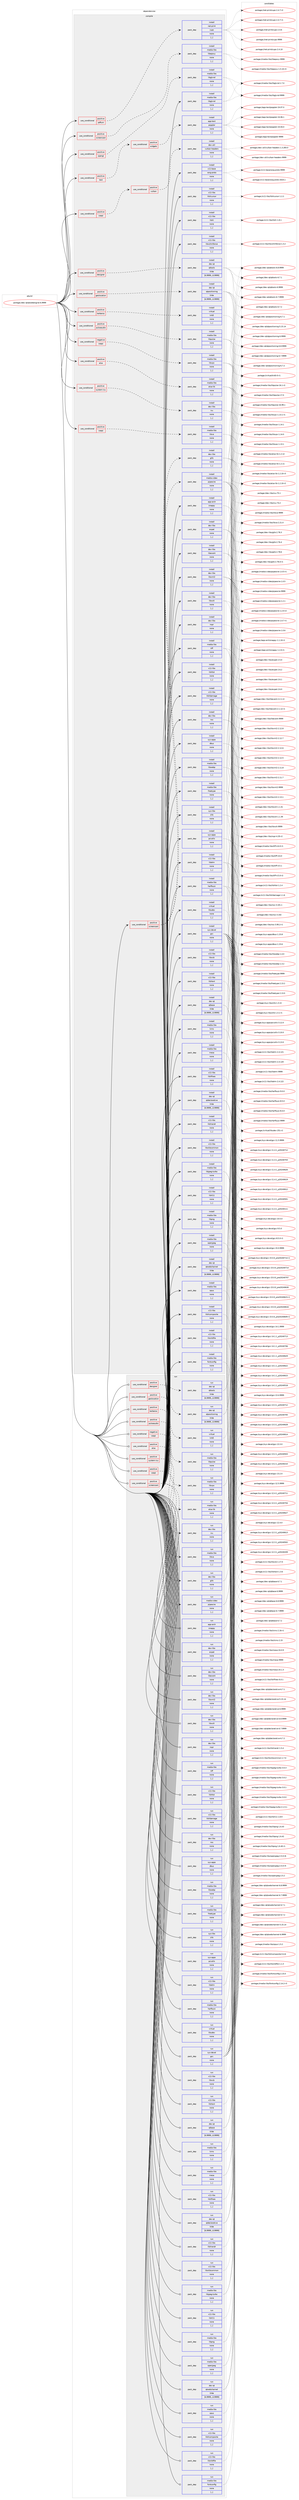 digraph prolog {

# *************
# Graph options
# *************

newrank=true;
concentrate=true;
compound=true;
graph [rankdir=LR,fontname=Helvetica,fontsize=10,ranksep=1.5];#, ranksep=2.5, nodesep=0.2];
edge  [arrowhead=vee];
node  [fontname=Helvetica,fontsize=10];

# **********
# The ebuild
# **********

subgraph cluster_leftcol {
color=gray;
rank=same;
label=<<i>ebuild</i>>;
id [label="portage://dev-qt/qtwebengine-6.9999", color=red, width=4, href="../dev-qt/qtwebengine-6.9999.svg"];
}

# ****************
# The dependencies
# ****************

subgraph cluster_midcol {
color=gray;
label=<<i>dependencies</i>>;
subgraph cluster_compile {
fillcolor="#eeeeee";
style=filled;
label=<<i>compile</i>>;
subgraph cond42305 {
dependency170591 [label=<<TABLE BORDER="0" CELLBORDER="1" CELLSPACING="0" CELLPADDING="4"><TR><TD ROWSPAN="3" CELLPADDING="10">use_conditional</TD></TR><TR><TD>negative</TD></TR><TR><TD>vaapi</TD></TR></TABLE>>, shape=none, color=red];
subgraph pack127025 {
dependency170592 [label=<<TABLE BORDER="0" CELLBORDER="1" CELLSPACING="0" CELLPADDING="4" WIDTH="220"><TR><TD ROWSPAN="6" CELLPADDING="30">pack_dep</TD></TR><TR><TD WIDTH="110">install</TD></TR><TR><TD>media-libs</TD></TR><TR><TD>libvpx</TD></TR><TR><TD>none</TD></TR><TR><TD>[,,]</TD></TR></TABLE>>, shape=none, color=blue];
}
dependency170591:e -> dependency170592:w [weight=20,style="dashed",arrowhead="vee"];
}
id:e -> dependency170591:w [weight=20,style="solid",arrowhead="vee"];
subgraph cond42306 {
dependency170593 [label=<<TABLE BORDER="0" CELLBORDER="1" CELLSPACING="0" CELLPADDING="4"><TR><TD ROWSPAN="3" CELLPADDING="10">use_conditional</TD></TR><TR><TD>positive</TD></TR><TR><TD>alsa</TD></TR></TABLE>>, shape=none, color=red];
subgraph pack127026 {
dependency170594 [label=<<TABLE BORDER="0" CELLBORDER="1" CELLSPACING="0" CELLPADDING="4" WIDTH="220"><TR><TD ROWSPAN="6" CELLPADDING="30">pack_dep</TD></TR><TR><TD WIDTH="110">install</TD></TR><TR><TD>media-libs</TD></TR><TR><TD>alsa-lib</TD></TR><TR><TD>none</TD></TR><TR><TD>[,,]</TD></TR></TABLE>>, shape=none, color=blue];
}
dependency170593:e -> dependency170594:w [weight=20,style="dashed",arrowhead="vee"];
}
id:e -> dependency170593:w [weight=20,style="solid",arrowhead="vee"];
subgraph cond42307 {
dependency170595 [label=<<TABLE BORDER="0" CELLBORDER="1" CELLSPACING="0" CELLPADDING="4"><TR><TD ROWSPAN="3" CELLPADDING="10">use_conditional</TD></TR><TR><TD>positive</TD></TR><TR><TD>designer</TD></TR></TABLE>>, shape=none, color=red];
subgraph pack127027 {
dependency170596 [label=<<TABLE BORDER="0" CELLBORDER="1" CELLSPACING="0" CELLPADDING="4" WIDTH="220"><TR><TD ROWSPAN="6" CELLPADDING="30">pack_dep</TD></TR><TR><TD WIDTH="110">install</TD></TR><TR><TD>dev-qt</TD></TR><TR><TD>qttools</TD></TR><TR><TD>tilde</TD></TR><TR><TD>[6.9999,,,6.9999]</TD></TR></TABLE>>, shape=none, color=blue];
}
dependency170595:e -> dependency170596:w [weight=20,style="dashed",arrowhead="vee"];
}
id:e -> dependency170595:w [weight=20,style="solid",arrowhead="vee"];
subgraph cond42308 {
dependency170597 [label=<<TABLE BORDER="0" CELLBORDER="1" CELLSPACING="0" CELLPADDING="4"><TR><TD ROWSPAN="3" CELLPADDING="10">use_conditional</TD></TR><TR><TD>positive</TD></TR><TR><TD>geolocation</TD></TR></TABLE>>, shape=none, color=red];
subgraph pack127028 {
dependency170598 [label=<<TABLE BORDER="0" CELLBORDER="1" CELLSPACING="0" CELLPADDING="4" WIDTH="220"><TR><TD ROWSPAN="6" CELLPADDING="30">pack_dep</TD></TR><TR><TD WIDTH="110">install</TD></TR><TR><TD>dev-qt</TD></TR><TR><TD>qtpositioning</TD></TR><TR><TD>tilde</TD></TR><TR><TD>[6.9999,,,6.9999]</TD></TR></TABLE>>, shape=none, color=blue];
}
dependency170597:e -> dependency170598:w [weight=20,style="dashed",arrowhead="vee"];
}
id:e -> dependency170597:w [weight=20,style="solid",arrowhead="vee"];
subgraph cond42309 {
dependency170599 [label=<<TABLE BORDER="0" CELLBORDER="1" CELLSPACING="0" CELLPADDING="4"><TR><TD ROWSPAN="3" CELLPADDING="10">use_conditional</TD></TR><TR><TD>positive</TD></TR><TR><TD>kerberos</TD></TR></TABLE>>, shape=none, color=red];
subgraph pack127029 {
dependency170600 [label=<<TABLE BORDER="0" CELLBORDER="1" CELLSPACING="0" CELLPADDING="4" WIDTH="220"><TR><TD ROWSPAN="6" CELLPADDING="30">pack_dep</TD></TR><TR><TD WIDTH="110">install</TD></TR><TR><TD>virtual</TD></TR><TR><TD>krb5</TD></TR><TR><TD>none</TD></TR><TR><TD>[,,]</TD></TR></TABLE>>, shape=none, color=blue];
}
dependency170599:e -> dependency170600:w [weight=20,style="dashed",arrowhead="vee"];
}
id:e -> dependency170599:w [weight=20,style="solid",arrowhead="vee"];
subgraph cond42310 {
dependency170601 [label=<<TABLE BORDER="0" CELLBORDER="1" CELLSPACING="0" CELLPADDING="4"><TR><TD ROWSPAN="3" CELLPADDING="10">use_conditional</TD></TR><TR><TD>positive</TD></TR><TR><TD>opengl</TD></TR></TABLE>>, shape=none, color=red];
subgraph pack127030 {
dependency170602 [label=<<TABLE BORDER="0" CELLBORDER="1" CELLSPACING="0" CELLPADDING="4" WIDTH="220"><TR><TD ROWSPAN="6" CELLPADDING="30">pack_dep</TD></TR><TR><TD WIDTH="110">install</TD></TR><TR><TD>media-libs</TD></TR><TR><TD>libglvnd</TD></TR><TR><TD>none</TD></TR><TR><TD>[,,]</TD></TR></TABLE>>, shape=none, color=blue];
}
dependency170601:e -> dependency170602:w [weight=20,style="dashed",arrowhead="vee"];
}
id:e -> dependency170601:w [weight=20,style="solid",arrowhead="vee"];
subgraph cond42311 {
dependency170603 [label=<<TABLE BORDER="0" CELLBORDER="1" CELLSPACING="0" CELLPADDING="4"><TR><TD ROWSPAN="3" CELLPADDING="10">use_conditional</TD></TR><TR><TD>positive</TD></TR><TR><TD>pdfium</TD></TR></TABLE>>, shape=none, color=red];
subgraph pack127031 {
dependency170604 [label=<<TABLE BORDER="0" CELLBORDER="1" CELLSPACING="0" CELLPADDING="4" WIDTH="220"><TR><TD ROWSPAN="6" CELLPADDING="30">pack_dep</TD></TR><TR><TD WIDTH="110">install</TD></TR><TR><TD>net-print</TD></TR><TR><TD>cups</TD></TR><TR><TD>none</TD></TR><TR><TD>[,,]</TD></TR></TABLE>>, shape=none, color=blue];
}
dependency170603:e -> dependency170604:w [weight=20,style="dashed",arrowhead="vee"];
}
id:e -> dependency170603:w [weight=20,style="solid",arrowhead="vee"];
subgraph cond42312 {
dependency170605 [label=<<TABLE BORDER="0" CELLBORDER="1" CELLSPACING="0" CELLPADDING="4"><TR><TD ROWSPAN="3" CELLPADDING="10">use_conditional</TD></TR><TR><TD>positive</TD></TR><TR><TD>pulseaudio</TD></TR></TABLE>>, shape=none, color=red];
subgraph pack127032 {
dependency170606 [label=<<TABLE BORDER="0" CELLBORDER="1" CELLSPACING="0" CELLPADDING="4" WIDTH="220"><TR><TD ROWSPAN="6" CELLPADDING="30">pack_dep</TD></TR><TR><TD WIDTH="110">install</TD></TR><TR><TD>media-libs</TD></TR><TR><TD>libpulse</TD></TR><TR><TD>none</TD></TR><TR><TD>[,,]</TD></TR></TABLE>>, shape=none, color=blue];
}
dependency170605:e -> dependency170606:w [weight=20,style="dashed",arrowhead="vee"];
}
id:e -> dependency170605:w [weight=20,style="solid",arrowhead="vee"];
subgraph cond42313 {
dependency170607 [label=<<TABLE BORDER="0" CELLBORDER="1" CELLSPACING="0" CELLPADDING="4"><TR><TD ROWSPAN="3" CELLPADDING="10">use_conditional</TD></TR><TR><TD>positive</TD></TR><TR><TD>screencast</TD></TR></TABLE>>, shape=none, color=red];
subgraph pack127033 {
dependency170608 [label=<<TABLE BORDER="0" CELLBORDER="1" CELLSPACING="0" CELLPADDING="4" WIDTH="220"><TR><TD ROWSPAN="6" CELLPADDING="30">pack_dep</TD></TR><TR><TD WIDTH="110">install</TD></TR><TR><TD>dev-libs</TD></TR><TR><TD>glib</TD></TR><TR><TD>none</TD></TR><TR><TD>[,,]</TD></TR></TABLE>>, shape=none, color=blue];
}
dependency170607:e -> dependency170608:w [weight=20,style="dashed",arrowhead="vee"];
subgraph pack127034 {
dependency170609 [label=<<TABLE BORDER="0" CELLBORDER="1" CELLSPACING="0" CELLPADDING="4" WIDTH="220"><TR><TD ROWSPAN="6" CELLPADDING="30">pack_dep</TD></TR><TR><TD WIDTH="110">install</TD></TR><TR><TD>media-video</TD></TR><TR><TD>pipewire</TD></TR><TR><TD>none</TD></TR><TR><TD>[,,]</TD></TR></TABLE>>, shape=none, color=blue];
}
dependency170607:e -> dependency170609:w [weight=20,style="dashed",arrowhead="vee"];
}
id:e -> dependency170607:w [weight=20,style="solid",arrowhead="vee"];
subgraph cond42314 {
dependency170610 [label=<<TABLE BORDER="0" CELLBORDER="1" CELLSPACING="0" CELLPADDING="4"><TR><TD ROWSPAN="3" CELLPADDING="10">use_conditional</TD></TR><TR><TD>positive</TD></TR><TR><TD>screencast</TD></TR></TABLE>>, shape=none, color=red];
subgraph pack127035 {
dependency170611 [label=<<TABLE BORDER="0" CELLBORDER="1" CELLSPACING="0" CELLPADDING="4" WIDTH="220"><TR><TD ROWSPAN="6" CELLPADDING="30">pack_dep</TD></TR><TR><TD WIDTH="110">install</TD></TR><TR><TD>media-libs</TD></TR><TR><TD>libepoxy</TD></TR><TR><TD>none</TD></TR><TR><TD>[,,]</TD></TR></TABLE>>, shape=none, color=blue];
}
dependency170610:e -> dependency170611:w [weight=20,style="dashed",arrowhead="vee"];
}
id:e -> dependency170610:w [weight=20,style="solid",arrowhead="vee"];
subgraph cond42315 {
dependency170612 [label=<<TABLE BORDER="0" CELLBORDER="1" CELLSPACING="0" CELLPADDING="4"><TR><TD ROWSPAN="3" CELLPADDING="10">use_conditional</TD></TR><TR><TD>positive</TD></TR><TR><TD>system-icu</TD></TR></TABLE>>, shape=none, color=red];
subgraph pack127036 {
dependency170613 [label=<<TABLE BORDER="0" CELLBORDER="1" CELLSPACING="0" CELLPADDING="4" WIDTH="220"><TR><TD ROWSPAN="6" CELLPADDING="30">pack_dep</TD></TR><TR><TD WIDTH="110">install</TD></TR><TR><TD>dev-libs</TD></TR><TR><TD>icu</TD></TR><TR><TD>none</TD></TR><TR><TD>[,,]</TD></TR></TABLE>>, shape=none, color=blue];
}
dependency170612:e -> dependency170613:w [weight=20,style="dashed",arrowhead="vee"];
}
id:e -> dependency170612:w [weight=20,style="solid",arrowhead="vee"];
subgraph cond42316 {
dependency170614 [label=<<TABLE BORDER="0" CELLBORDER="1" CELLSPACING="0" CELLPADDING="4"><TR><TD ROWSPAN="3" CELLPADDING="10">use_conditional</TD></TR><TR><TD>positive</TD></TR><TR><TD>test</TD></TR></TABLE>>, shape=none, color=red];
subgraph cond42317 {
dependency170615 [label=<<TABLE BORDER="0" CELLBORDER="1" CELLSPACING="0" CELLPADDING="4"><TR><TD ROWSPAN="3" CELLPADDING="10">use_conditional</TD></TR><TR><TD>positive</TD></TR><TR><TD>widgets</TD></TR></TABLE>>, shape=none, color=red];
subgraph pack127037 {
dependency170616 [label=<<TABLE BORDER="0" CELLBORDER="1" CELLSPACING="0" CELLPADDING="4" WIDTH="220"><TR><TD ROWSPAN="6" CELLPADDING="30">pack_dep</TD></TR><TR><TD WIDTH="110">install</TD></TR><TR><TD>app-text</TD></TR><TR><TD>poppler</TD></TR><TR><TD>none</TD></TR><TR><TD>[,,]</TD></TR></TABLE>>, shape=none, color=blue];
}
dependency170615:e -> dependency170616:w [weight=20,style="dashed",arrowhead="vee"];
}
dependency170614:e -> dependency170615:w [weight=20,style="dashed",arrowhead="vee"];
}
id:e -> dependency170614:w [weight=20,style="solid",arrowhead="vee"];
subgraph cond42318 {
dependency170617 [label=<<TABLE BORDER="0" CELLBORDER="1" CELLSPACING="0" CELLPADDING="4"><TR><TD ROWSPAN="3" CELLPADDING="10">use_conditional</TD></TR><TR><TD>positive</TD></TR><TR><TD>vaapi</TD></TR></TABLE>>, shape=none, color=red];
subgraph cond42319 {
dependency170618 [label=<<TABLE BORDER="0" CELLBORDER="1" CELLSPACING="0" CELLPADDING="4"><TR><TD ROWSPAN="3" CELLPADDING="10">use_conditional</TD></TR><TR><TD>positive</TD></TR><TR><TD>vulkan</TD></TR></TABLE>>, shape=none, color=red];
subgraph pack127038 {
dependency170619 [label=<<TABLE BORDER="0" CELLBORDER="1" CELLSPACING="0" CELLPADDING="4" WIDTH="220"><TR><TD ROWSPAN="6" CELLPADDING="30">pack_dep</TD></TR><TR><TD WIDTH="110">install</TD></TR><TR><TD>dev-util</TD></TR><TR><TD>vulkan-headers</TD></TR><TR><TD>none</TD></TR><TR><TD>[,,]</TD></TR></TABLE>>, shape=none, color=blue];
}
dependency170618:e -> dependency170619:w [weight=20,style="dashed",arrowhead="vee"];
}
dependency170617:e -> dependency170618:w [weight=20,style="dashed",arrowhead="vee"];
}
id:e -> dependency170617:w [weight=20,style="solid",arrowhead="vee"];
subgraph cond42320 {
dependency170620 [label=<<TABLE BORDER="0" CELLBORDER="1" CELLSPACING="0" CELLPADDING="4"><TR><TD ROWSPAN="3" CELLPADDING="10">use_conditional</TD></TR><TR><TD>positive</TD></TR><TR><TD>vaapi</TD></TR></TABLE>>, shape=none, color=red];
subgraph pack127039 {
dependency170621 [label=<<TABLE BORDER="0" CELLBORDER="1" CELLSPACING="0" CELLPADDING="4" WIDTH="220"><TR><TD ROWSPAN="6" CELLPADDING="30">pack_dep</TD></TR><TR><TD WIDTH="110">install</TD></TR><TR><TD>media-libs</TD></TR><TR><TD>libva</TD></TR><TR><TD>none</TD></TR><TR><TD>[,,]</TD></TR></TABLE>>, shape=none, color=blue];
}
dependency170620:e -> dependency170621:w [weight=20,style="dashed",arrowhead="vee"];
}
id:e -> dependency170620:w [weight=20,style="solid",arrowhead="vee"];
subgraph pack127040 {
dependency170622 [label=<<TABLE BORDER="0" CELLBORDER="1" CELLSPACING="0" CELLPADDING="4" WIDTH="220"><TR><TD ROWSPAN="6" CELLPADDING="30">pack_dep</TD></TR><TR><TD WIDTH="110">install</TD></TR><TR><TD>app-arch</TD></TR><TR><TD>snappy</TD></TR><TR><TD>none</TD></TR><TR><TD>[,,]</TD></TR></TABLE>>, shape=none, color=blue];
}
id:e -> dependency170622:w [weight=20,style="solid",arrowhead="vee"];
subgraph pack127041 {
dependency170623 [label=<<TABLE BORDER="0" CELLBORDER="1" CELLSPACING="0" CELLPADDING="4" WIDTH="220"><TR><TD ROWSPAN="6" CELLPADDING="30">pack_dep</TD></TR><TR><TD WIDTH="110">install</TD></TR><TR><TD>dev-libs</TD></TR><TR><TD>expat</TD></TR><TR><TD>none</TD></TR><TR><TD>[,,]</TD></TR></TABLE>>, shape=none, color=blue];
}
id:e -> dependency170623:w [weight=20,style="solid",arrowhead="vee"];
subgraph pack127042 {
dependency170624 [label=<<TABLE BORDER="0" CELLBORDER="1" CELLSPACING="0" CELLPADDING="4" WIDTH="220"><TR><TD ROWSPAN="6" CELLPADDING="30">pack_dep</TD></TR><TR><TD WIDTH="110">install</TD></TR><TR><TD>dev-libs</TD></TR><TR><TD>libevent</TD></TR><TR><TD>none</TD></TR><TR><TD>[,,]</TD></TR></TABLE>>, shape=none, color=blue];
}
id:e -> dependency170624:w [weight=20,style="solid",arrowhead="vee"];
subgraph pack127043 {
dependency170625 [label=<<TABLE BORDER="0" CELLBORDER="1" CELLSPACING="0" CELLPADDING="4" WIDTH="220"><TR><TD ROWSPAN="6" CELLPADDING="30">pack_dep</TD></TR><TR><TD WIDTH="110">install</TD></TR><TR><TD>dev-libs</TD></TR><TR><TD>libxml2</TD></TR><TR><TD>none</TD></TR><TR><TD>[,,]</TD></TR></TABLE>>, shape=none, color=blue];
}
id:e -> dependency170625:w [weight=20,style="solid",arrowhead="vee"];
subgraph pack127044 {
dependency170626 [label=<<TABLE BORDER="0" CELLBORDER="1" CELLSPACING="0" CELLPADDING="4" WIDTH="220"><TR><TD ROWSPAN="6" CELLPADDING="30">pack_dep</TD></TR><TR><TD WIDTH="110">install</TD></TR><TR><TD>dev-libs</TD></TR><TR><TD>libxslt</TD></TR><TR><TD>none</TD></TR><TR><TD>[,,]</TD></TR></TABLE>>, shape=none, color=blue];
}
id:e -> dependency170626:w [weight=20,style="solid",arrowhead="vee"];
subgraph pack127045 {
dependency170627 [label=<<TABLE BORDER="0" CELLBORDER="1" CELLSPACING="0" CELLPADDING="4" WIDTH="220"><TR><TD ROWSPAN="6" CELLPADDING="30">pack_dep</TD></TR><TR><TD WIDTH="110">install</TD></TR><TR><TD>dev-libs</TD></TR><TR><TD>nspr</TD></TR><TR><TD>none</TD></TR><TR><TD>[,,]</TD></TR></TABLE>>, shape=none, color=blue];
}
id:e -> dependency170627:w [weight=20,style="solid",arrowhead="vee"];
subgraph pack127046 {
dependency170628 [label=<<TABLE BORDER="0" CELLBORDER="1" CELLSPACING="0" CELLPADDING="4" WIDTH="220"><TR><TD ROWSPAN="6" CELLPADDING="30">pack_dep</TD></TR><TR><TD WIDTH="110">install</TD></TR><TR><TD>dev-libs</TD></TR><TR><TD>nss</TD></TR><TR><TD>none</TD></TR><TR><TD>[,,]</TD></TR></TABLE>>, shape=none, color=blue];
}
id:e -> dependency170628:w [weight=20,style="solid",arrowhead="vee"];
subgraph pack127047 {
dependency170629 [label=<<TABLE BORDER="0" CELLBORDER="1" CELLSPACING="0" CELLPADDING="4" WIDTH="220"><TR><TD ROWSPAN="6" CELLPADDING="30">pack_dep</TD></TR><TR><TD WIDTH="110">install</TD></TR><TR><TD>dev-qt</TD></TR><TR><TD>qtbase</TD></TR><TR><TD>tilde</TD></TR><TR><TD>[6.9999,,,6.9999]</TD></TR></TABLE>>, shape=none, color=blue];
}
id:e -> dependency170629:w [weight=20,style="solid",arrowhead="vee"];
subgraph pack127048 {
dependency170630 [label=<<TABLE BORDER="0" CELLBORDER="1" CELLSPACING="0" CELLPADDING="4" WIDTH="220"><TR><TD ROWSPAN="6" CELLPADDING="30">pack_dep</TD></TR><TR><TD WIDTH="110">install</TD></TR><TR><TD>dev-qt</TD></TR><TR><TD>qtdeclarative</TD></TR><TR><TD>tilde</TD></TR><TR><TD>[6.9999,,,6.9999]</TD></TR></TABLE>>, shape=none, color=blue];
}
id:e -> dependency170630:w [weight=20,style="solid",arrowhead="vee"];
subgraph pack127049 {
dependency170631 [label=<<TABLE BORDER="0" CELLBORDER="1" CELLSPACING="0" CELLPADDING="4" WIDTH="220"><TR><TD ROWSPAN="6" CELLPADDING="30">pack_dep</TD></TR><TR><TD WIDTH="110">install</TD></TR><TR><TD>dev-qt</TD></TR><TR><TD>qtwebchannel</TD></TR><TR><TD>tilde</TD></TR><TR><TD>[6.9999,,,6.9999]</TD></TR></TABLE>>, shape=none, color=blue];
}
id:e -> dependency170631:w [weight=20,style="solid",arrowhead="vee"];
subgraph pack127050 {
dependency170632 [label=<<TABLE BORDER="0" CELLBORDER="1" CELLSPACING="0" CELLPADDING="4" WIDTH="220"><TR><TD ROWSPAN="6" CELLPADDING="30">pack_dep</TD></TR><TR><TD WIDTH="110">install</TD></TR><TR><TD>media-libs</TD></TR><TR><TD>fontconfig</TD></TR><TR><TD>none</TD></TR><TR><TD>[,,]</TD></TR></TABLE>>, shape=none, color=blue];
}
id:e -> dependency170632:w [weight=20,style="solid",arrowhead="vee"];
subgraph pack127051 {
dependency170633 [label=<<TABLE BORDER="0" CELLBORDER="1" CELLSPACING="0" CELLPADDING="4" WIDTH="220"><TR><TD ROWSPAN="6" CELLPADDING="30">pack_dep</TD></TR><TR><TD WIDTH="110">install</TD></TR><TR><TD>media-libs</TD></TR><TR><TD>freetype</TD></TR><TR><TD>none</TD></TR><TR><TD>[,,]</TD></TR></TABLE>>, shape=none, color=blue];
}
id:e -> dependency170633:w [weight=20,style="solid",arrowhead="vee"];
subgraph pack127052 {
dependency170634 [label=<<TABLE BORDER="0" CELLBORDER="1" CELLSPACING="0" CELLPADDING="4" WIDTH="220"><TR><TD ROWSPAN="6" CELLPADDING="30">pack_dep</TD></TR><TR><TD WIDTH="110">install</TD></TR><TR><TD>media-libs</TD></TR><TR><TD>harfbuzz</TD></TR><TR><TD>none</TD></TR><TR><TD>[,,]</TD></TR></TABLE>>, shape=none, color=blue];
}
id:e -> dependency170634:w [weight=20,style="solid",arrowhead="vee"];
subgraph pack127053 {
dependency170635 [label=<<TABLE BORDER="0" CELLBORDER="1" CELLSPACING="0" CELLPADDING="4" WIDTH="220"><TR><TD ROWSPAN="6" CELLPADDING="30">pack_dep</TD></TR><TR><TD WIDTH="110">install</TD></TR><TR><TD>media-libs</TD></TR><TR><TD>lcms</TD></TR><TR><TD>none</TD></TR><TR><TD>[,,]</TD></TR></TABLE>>, shape=none, color=blue];
}
id:e -> dependency170635:w [weight=20,style="solid",arrowhead="vee"];
subgraph pack127054 {
dependency170636 [label=<<TABLE BORDER="0" CELLBORDER="1" CELLSPACING="0" CELLPADDING="4" WIDTH="220"><TR><TD ROWSPAN="6" CELLPADDING="30">pack_dep</TD></TR><TR><TD WIDTH="110">install</TD></TR><TR><TD>media-libs</TD></TR><TR><TD>libglvnd</TD></TR><TR><TD>none</TD></TR><TR><TD>[,,]</TD></TR></TABLE>>, shape=none, color=blue];
}
id:e -> dependency170636:w [weight=20,style="solid",arrowhead="vee"];
subgraph pack127055 {
dependency170637 [label=<<TABLE BORDER="0" CELLBORDER="1" CELLSPACING="0" CELLPADDING="4" WIDTH="220"><TR><TD ROWSPAN="6" CELLPADDING="30">pack_dep</TD></TR><TR><TD WIDTH="110">install</TD></TR><TR><TD>media-libs</TD></TR><TR><TD>libjpeg-turbo</TD></TR><TR><TD>none</TD></TR><TR><TD>[,,]</TD></TR></TABLE>>, shape=none, color=blue];
}
id:e -> dependency170637:w [weight=20,style="solid",arrowhead="vee"];
subgraph pack127056 {
dependency170638 [label=<<TABLE BORDER="0" CELLBORDER="1" CELLSPACING="0" CELLPADDING="4" WIDTH="220"><TR><TD ROWSPAN="6" CELLPADDING="30">pack_dep</TD></TR><TR><TD WIDTH="110">install</TD></TR><TR><TD>media-libs</TD></TR><TR><TD>libpng</TD></TR><TR><TD>none</TD></TR><TR><TD>[,,]</TD></TR></TABLE>>, shape=none, color=blue];
}
id:e -> dependency170638:w [weight=20,style="solid",arrowhead="vee"];
subgraph pack127057 {
dependency170639 [label=<<TABLE BORDER="0" CELLBORDER="1" CELLSPACING="0" CELLPADDING="4" WIDTH="220"><TR><TD ROWSPAN="6" CELLPADDING="30">pack_dep</TD></TR><TR><TD WIDTH="110">install</TD></TR><TR><TD>media-libs</TD></TR><TR><TD>libwebp</TD></TR><TR><TD>none</TD></TR><TR><TD>[,,]</TD></TR></TABLE>>, shape=none, color=blue];
}
id:e -> dependency170639:w [weight=20,style="solid",arrowhead="vee"];
subgraph pack127058 {
dependency170640 [label=<<TABLE BORDER="0" CELLBORDER="1" CELLSPACING="0" CELLPADDING="4" WIDTH="220"><TR><TD ROWSPAN="6" CELLPADDING="30">pack_dep</TD></TR><TR><TD WIDTH="110">install</TD></TR><TR><TD>media-libs</TD></TR><TR><TD>mesa</TD></TR><TR><TD>none</TD></TR><TR><TD>[,,]</TD></TR></TABLE>>, shape=none, color=blue];
}
id:e -> dependency170640:w [weight=20,style="solid",arrowhead="vee"];
subgraph pack127059 {
dependency170641 [label=<<TABLE BORDER="0" CELLBORDER="1" CELLSPACING="0" CELLPADDING="4" WIDTH="220"><TR><TD ROWSPAN="6" CELLPADDING="30">pack_dep</TD></TR><TR><TD WIDTH="110">install</TD></TR><TR><TD>media-libs</TD></TR><TR><TD>openjpeg</TD></TR><TR><TD>none</TD></TR><TR><TD>[,,]</TD></TR></TABLE>>, shape=none, color=blue];
}
id:e -> dependency170641:w [weight=20,style="solid",arrowhead="vee"];
subgraph pack127060 {
dependency170642 [label=<<TABLE BORDER="0" CELLBORDER="1" CELLSPACING="0" CELLPADDING="4" WIDTH="220"><TR><TD ROWSPAN="6" CELLPADDING="30">pack_dep</TD></TR><TR><TD WIDTH="110">install</TD></TR><TR><TD>media-libs</TD></TR><TR><TD>opus</TD></TR><TR><TD>none</TD></TR><TR><TD>[,,]</TD></TR></TABLE>>, shape=none, color=blue];
}
id:e -> dependency170642:w [weight=20,style="solid",arrowhead="vee"];
subgraph pack127061 {
dependency170643 [label=<<TABLE BORDER="0" CELLBORDER="1" CELLSPACING="0" CELLPADDING="4" WIDTH="220"><TR><TD ROWSPAN="6" CELLPADDING="30">pack_dep</TD></TR><TR><TD WIDTH="110">install</TD></TR><TR><TD>media-libs</TD></TR><TR><TD>tiff</TD></TR><TR><TD>none</TD></TR><TR><TD>[,,]</TD></TR></TABLE>>, shape=none, color=blue];
}
id:e -> dependency170643:w [weight=20,style="solid",arrowhead="vee"];
subgraph pack127062 {
dependency170644 [label=<<TABLE BORDER="0" CELLBORDER="1" CELLSPACING="0" CELLPADDING="4" WIDTH="220"><TR><TD ROWSPAN="6" CELLPADDING="30">pack_dep</TD></TR><TR><TD WIDTH="110">install</TD></TR><TR><TD>sys-apps</TD></TR><TR><TD>dbus</TD></TR><TR><TD>none</TD></TR><TR><TD>[,,]</TD></TR></TABLE>>, shape=none, color=blue];
}
id:e -> dependency170644:w [weight=20,style="solid",arrowhead="vee"];
subgraph pack127063 {
dependency170645 [label=<<TABLE BORDER="0" CELLBORDER="1" CELLSPACING="0" CELLPADDING="4" WIDTH="220"><TR><TD ROWSPAN="6" CELLPADDING="30">pack_dep</TD></TR><TR><TD WIDTH="110">install</TD></TR><TR><TD>sys-apps</TD></TR><TR><TD>pciutils</TD></TR><TR><TD>none</TD></TR><TR><TD>[,,]</TD></TR></TABLE>>, shape=none, color=blue];
}
id:e -> dependency170645:w [weight=20,style="solid",arrowhead="vee"];
subgraph pack127064 {
dependency170646 [label=<<TABLE BORDER="0" CELLBORDER="1" CELLSPACING="0" CELLPADDING="4" WIDTH="220"><TR><TD ROWSPAN="6" CELLPADDING="30">pack_dep</TD></TR><TR><TD WIDTH="110">install</TD></TR><TR><TD>sys-devel</TD></TR><TR><TD>gcc</TD></TR><TR><TD>none</TD></TR><TR><TD>[,,]</TD></TR></TABLE>>, shape=none, color=blue];
}
id:e -> dependency170646:w [weight=20,style="solid",arrowhead="vee"];
subgraph pack127065 {
dependency170647 [label=<<TABLE BORDER="0" CELLBORDER="1" CELLSPACING="0" CELLPADDING="4" WIDTH="220"><TR><TD ROWSPAN="6" CELLPADDING="30">pack_dep</TD></TR><TR><TD WIDTH="110">install</TD></TR><TR><TD>sys-libs</TD></TR><TR><TD>zlib</TD></TR><TR><TD>none</TD></TR><TR><TD>[,,]</TD></TR></TABLE>>, shape=none, color=blue];
}
id:e -> dependency170647:w [weight=20,style="solid",arrowhead="vee"];
subgraph pack127066 {
dependency170648 [label=<<TABLE BORDER="0" CELLBORDER="1" CELLSPACING="0" CELLPADDING="4" WIDTH="220"><TR><TD ROWSPAN="6" CELLPADDING="30">pack_dep</TD></TR><TR><TD WIDTH="110">install</TD></TR><TR><TD>virtual</TD></TR><TR><TD>libudev</TD></TR><TR><TD>none</TD></TR><TR><TD>[,,]</TD></TR></TABLE>>, shape=none, color=blue];
}
id:e -> dependency170648:w [weight=20,style="solid",arrowhead="vee"];
subgraph pack127067 {
dependency170649 [label=<<TABLE BORDER="0" CELLBORDER="1" CELLSPACING="0" CELLPADDING="4" WIDTH="220"><TR><TD ROWSPAN="6" CELLPADDING="30">pack_dep</TD></TR><TR><TD WIDTH="110">install</TD></TR><TR><TD>x11-base</TD></TR><TR><TD>xorg-proto</TD></TR><TR><TD>none</TD></TR><TR><TD>[,,]</TD></TR></TABLE>>, shape=none, color=blue];
}
id:e -> dependency170649:w [weight=20,style="solid",arrowhead="vee"];
subgraph pack127068 {
dependency170650 [label=<<TABLE BORDER="0" CELLBORDER="1" CELLSPACING="0" CELLPADDING="4" WIDTH="220"><TR><TD ROWSPAN="6" CELLPADDING="30">pack_dep</TD></TR><TR><TD WIDTH="110">install</TD></TR><TR><TD>x11-libs</TD></TR><TR><TD>libX11</TD></TR><TR><TD>none</TD></TR><TR><TD>[,,]</TD></TR></TABLE>>, shape=none, color=blue];
}
id:e -> dependency170650:w [weight=20,style="solid",arrowhead="vee"];
subgraph pack127069 {
dependency170651 [label=<<TABLE BORDER="0" CELLBORDER="1" CELLSPACING="0" CELLPADDING="4" WIDTH="220"><TR><TD ROWSPAN="6" CELLPADDING="30">pack_dep</TD></TR><TR><TD WIDTH="110">install</TD></TR><TR><TD>x11-libs</TD></TR><TR><TD>libXcomposite</TD></TR><TR><TD>none</TD></TR><TR><TD>[,,]</TD></TR></TABLE>>, shape=none, color=blue];
}
id:e -> dependency170651:w [weight=20,style="solid",arrowhead="vee"];
subgraph pack127070 {
dependency170652 [label=<<TABLE BORDER="0" CELLBORDER="1" CELLSPACING="0" CELLPADDING="4" WIDTH="220"><TR><TD ROWSPAN="6" CELLPADDING="30">pack_dep</TD></TR><TR><TD WIDTH="110">install</TD></TR><TR><TD>x11-libs</TD></TR><TR><TD>libXcursor</TD></TR><TR><TD>none</TD></TR><TR><TD>[,,]</TD></TR></TABLE>>, shape=none, color=blue];
}
id:e -> dependency170652:w [weight=20,style="solid",arrowhead="vee"];
subgraph pack127071 {
dependency170653 [label=<<TABLE BORDER="0" CELLBORDER="1" CELLSPACING="0" CELLPADDING="4" WIDTH="220"><TR><TD ROWSPAN="6" CELLPADDING="30">pack_dep</TD></TR><TR><TD WIDTH="110">install</TD></TR><TR><TD>x11-libs</TD></TR><TR><TD>libXdamage</TD></TR><TR><TD>none</TD></TR><TR><TD>[,,]</TD></TR></TABLE>>, shape=none, color=blue];
}
id:e -> dependency170653:w [weight=20,style="solid",arrowhead="vee"];
subgraph pack127072 {
dependency170654 [label=<<TABLE BORDER="0" CELLBORDER="1" CELLSPACING="0" CELLPADDING="4" WIDTH="220"><TR><TD ROWSPAN="6" CELLPADDING="30">pack_dep</TD></TR><TR><TD WIDTH="110">install</TD></TR><TR><TD>x11-libs</TD></TR><TR><TD>libXext</TD></TR><TR><TD>none</TD></TR><TR><TD>[,,]</TD></TR></TABLE>>, shape=none, color=blue];
}
id:e -> dependency170654:w [weight=20,style="solid",arrowhead="vee"];
subgraph pack127073 {
dependency170655 [label=<<TABLE BORDER="0" CELLBORDER="1" CELLSPACING="0" CELLPADDING="4" WIDTH="220"><TR><TD ROWSPAN="6" CELLPADDING="30">pack_dep</TD></TR><TR><TD WIDTH="110">install</TD></TR><TR><TD>x11-libs</TD></TR><TR><TD>libXfixes</TD></TR><TR><TD>none</TD></TR><TR><TD>[,,]</TD></TR></TABLE>>, shape=none, color=blue];
}
id:e -> dependency170655:w [weight=20,style="solid",arrowhead="vee"];
subgraph pack127074 {
dependency170656 [label=<<TABLE BORDER="0" CELLBORDER="1" CELLSPACING="0" CELLPADDING="4" WIDTH="220"><TR><TD ROWSPAN="6" CELLPADDING="30">pack_dep</TD></TR><TR><TD WIDTH="110">install</TD></TR><TR><TD>x11-libs</TD></TR><TR><TD>libXi</TD></TR><TR><TD>none</TD></TR><TR><TD>[,,]</TD></TR></TABLE>>, shape=none, color=blue];
}
id:e -> dependency170656:w [weight=20,style="solid",arrowhead="vee"];
subgraph pack127075 {
dependency170657 [label=<<TABLE BORDER="0" CELLBORDER="1" CELLSPACING="0" CELLPADDING="4" WIDTH="220"><TR><TD ROWSPAN="6" CELLPADDING="30">pack_dep</TD></TR><TR><TD WIDTH="110">install</TD></TR><TR><TD>x11-libs</TD></TR><TR><TD>libXrandr</TD></TR><TR><TD>none</TD></TR><TR><TD>[,,]</TD></TR></TABLE>>, shape=none, color=blue];
}
id:e -> dependency170657:w [weight=20,style="solid",arrowhead="vee"];
subgraph pack127076 {
dependency170658 [label=<<TABLE BORDER="0" CELLBORDER="1" CELLSPACING="0" CELLPADDING="4" WIDTH="220"><TR><TD ROWSPAN="6" CELLPADDING="30">pack_dep</TD></TR><TR><TD WIDTH="110">install</TD></TR><TR><TD>x11-libs</TD></TR><TR><TD>libXtst</TD></TR><TR><TD>none</TD></TR><TR><TD>[,,]</TD></TR></TABLE>>, shape=none, color=blue];
}
id:e -> dependency170658:w [weight=20,style="solid",arrowhead="vee"];
subgraph pack127077 {
dependency170659 [label=<<TABLE BORDER="0" CELLBORDER="1" CELLSPACING="0" CELLPADDING="4" WIDTH="220"><TR><TD ROWSPAN="6" CELLPADDING="30">pack_dep</TD></TR><TR><TD WIDTH="110">install</TD></TR><TR><TD>x11-libs</TD></TR><TR><TD>libdrm</TD></TR><TR><TD>none</TD></TR><TR><TD>[,,]</TD></TR></TABLE>>, shape=none, color=blue];
}
id:e -> dependency170659:w [weight=20,style="solid",arrowhead="vee"];
subgraph pack127078 {
dependency170660 [label=<<TABLE BORDER="0" CELLBORDER="1" CELLSPACING="0" CELLPADDING="4" WIDTH="220"><TR><TD ROWSPAN="6" CELLPADDING="30">pack_dep</TD></TR><TR><TD WIDTH="110">install</TD></TR><TR><TD>x11-libs</TD></TR><TR><TD>libxcb</TD></TR><TR><TD>none</TD></TR><TR><TD>[,,]</TD></TR></TABLE>>, shape=none, color=blue];
}
id:e -> dependency170660:w [weight=20,style="solid",arrowhead="vee"];
subgraph pack127079 {
dependency170661 [label=<<TABLE BORDER="0" CELLBORDER="1" CELLSPACING="0" CELLPADDING="4" WIDTH="220"><TR><TD ROWSPAN="6" CELLPADDING="30">pack_dep</TD></TR><TR><TD WIDTH="110">install</TD></TR><TR><TD>x11-libs</TD></TR><TR><TD>libxkbcommon</TD></TR><TR><TD>none</TD></TR><TR><TD>[,,]</TD></TR></TABLE>>, shape=none, color=blue];
}
id:e -> dependency170661:w [weight=20,style="solid",arrowhead="vee"];
subgraph pack127080 {
dependency170662 [label=<<TABLE BORDER="0" CELLBORDER="1" CELLSPACING="0" CELLPADDING="4" WIDTH="220"><TR><TD ROWSPAN="6" CELLPADDING="30">pack_dep</TD></TR><TR><TD WIDTH="110">install</TD></TR><TR><TD>x11-libs</TD></TR><TR><TD>libxkbfile</TD></TR><TR><TD>none</TD></TR><TR><TD>[,,]</TD></TR></TABLE>>, shape=none, color=blue];
}
id:e -> dependency170662:w [weight=20,style="solid",arrowhead="vee"];
subgraph pack127081 {
dependency170663 [label=<<TABLE BORDER="0" CELLBORDER="1" CELLSPACING="0" CELLPADDING="4" WIDTH="220"><TR><TD ROWSPAN="6" CELLPADDING="30">pack_dep</TD></TR><TR><TD WIDTH="110">install</TD></TR><TR><TD>x11-libs</TD></TR><TR><TD>libxshmfence</TD></TR><TR><TD>none</TD></TR><TR><TD>[,,]</TD></TR></TABLE>>, shape=none, color=blue];
}
id:e -> dependency170663:w [weight=20,style="solid",arrowhead="vee"];
}
subgraph cluster_compileandrun {
fillcolor="#eeeeee";
style=filled;
label=<<i>compile and run</i>>;
}
subgraph cluster_run {
fillcolor="#eeeeee";
style=filled;
label=<<i>run</i>>;
subgraph cond42321 {
dependency170664 [label=<<TABLE BORDER="0" CELLBORDER="1" CELLSPACING="0" CELLPADDING="4"><TR><TD ROWSPAN="3" CELLPADDING="10">use_conditional</TD></TR><TR><TD>negative</TD></TR><TR><TD>vaapi</TD></TR></TABLE>>, shape=none, color=red];
subgraph pack127082 {
dependency170665 [label=<<TABLE BORDER="0" CELLBORDER="1" CELLSPACING="0" CELLPADDING="4" WIDTH="220"><TR><TD ROWSPAN="6" CELLPADDING="30">pack_dep</TD></TR><TR><TD WIDTH="110">run</TD></TR><TR><TD>media-libs</TD></TR><TR><TD>libvpx</TD></TR><TR><TD>none</TD></TR><TR><TD>[,,]</TD></TR></TABLE>>, shape=none, color=blue];
}
dependency170664:e -> dependency170665:w [weight=20,style="dashed",arrowhead="vee"];
}
id:e -> dependency170664:w [weight=20,style="solid",arrowhead="odot"];
subgraph cond42322 {
dependency170666 [label=<<TABLE BORDER="0" CELLBORDER="1" CELLSPACING="0" CELLPADDING="4"><TR><TD ROWSPAN="3" CELLPADDING="10">use_conditional</TD></TR><TR><TD>positive</TD></TR><TR><TD>alsa</TD></TR></TABLE>>, shape=none, color=red];
subgraph pack127083 {
dependency170667 [label=<<TABLE BORDER="0" CELLBORDER="1" CELLSPACING="0" CELLPADDING="4" WIDTH="220"><TR><TD ROWSPAN="6" CELLPADDING="30">pack_dep</TD></TR><TR><TD WIDTH="110">run</TD></TR><TR><TD>media-libs</TD></TR><TR><TD>alsa-lib</TD></TR><TR><TD>none</TD></TR><TR><TD>[,,]</TD></TR></TABLE>>, shape=none, color=blue];
}
dependency170666:e -> dependency170667:w [weight=20,style="dashed",arrowhead="vee"];
}
id:e -> dependency170666:w [weight=20,style="solid",arrowhead="odot"];
subgraph cond42323 {
dependency170668 [label=<<TABLE BORDER="0" CELLBORDER="1" CELLSPACING="0" CELLPADDING="4"><TR><TD ROWSPAN="3" CELLPADDING="10">use_conditional</TD></TR><TR><TD>positive</TD></TR><TR><TD>designer</TD></TR></TABLE>>, shape=none, color=red];
subgraph pack127084 {
dependency170669 [label=<<TABLE BORDER="0" CELLBORDER="1" CELLSPACING="0" CELLPADDING="4" WIDTH="220"><TR><TD ROWSPAN="6" CELLPADDING="30">pack_dep</TD></TR><TR><TD WIDTH="110">run</TD></TR><TR><TD>dev-qt</TD></TR><TR><TD>qttools</TD></TR><TR><TD>tilde</TD></TR><TR><TD>[6.9999,,,6.9999]</TD></TR></TABLE>>, shape=none, color=blue];
}
dependency170668:e -> dependency170669:w [weight=20,style="dashed",arrowhead="vee"];
}
id:e -> dependency170668:w [weight=20,style="solid",arrowhead="odot"];
subgraph cond42324 {
dependency170670 [label=<<TABLE BORDER="0" CELLBORDER="1" CELLSPACING="0" CELLPADDING="4"><TR><TD ROWSPAN="3" CELLPADDING="10">use_conditional</TD></TR><TR><TD>positive</TD></TR><TR><TD>geolocation</TD></TR></TABLE>>, shape=none, color=red];
subgraph pack127085 {
dependency170671 [label=<<TABLE BORDER="0" CELLBORDER="1" CELLSPACING="0" CELLPADDING="4" WIDTH="220"><TR><TD ROWSPAN="6" CELLPADDING="30">pack_dep</TD></TR><TR><TD WIDTH="110">run</TD></TR><TR><TD>dev-qt</TD></TR><TR><TD>qtpositioning</TD></TR><TR><TD>tilde</TD></TR><TR><TD>[6.9999,,,6.9999]</TD></TR></TABLE>>, shape=none, color=blue];
}
dependency170670:e -> dependency170671:w [weight=20,style="dashed",arrowhead="vee"];
}
id:e -> dependency170670:w [weight=20,style="solid",arrowhead="odot"];
subgraph cond42325 {
dependency170672 [label=<<TABLE BORDER="0" CELLBORDER="1" CELLSPACING="0" CELLPADDING="4"><TR><TD ROWSPAN="3" CELLPADDING="10">use_conditional</TD></TR><TR><TD>positive</TD></TR><TR><TD>kerberos</TD></TR></TABLE>>, shape=none, color=red];
subgraph pack127086 {
dependency170673 [label=<<TABLE BORDER="0" CELLBORDER="1" CELLSPACING="0" CELLPADDING="4" WIDTH="220"><TR><TD ROWSPAN="6" CELLPADDING="30">pack_dep</TD></TR><TR><TD WIDTH="110">run</TD></TR><TR><TD>virtual</TD></TR><TR><TD>krb5</TD></TR><TR><TD>none</TD></TR><TR><TD>[,,]</TD></TR></TABLE>>, shape=none, color=blue];
}
dependency170672:e -> dependency170673:w [weight=20,style="dashed",arrowhead="vee"];
}
id:e -> dependency170672:w [weight=20,style="solid",arrowhead="odot"];
subgraph cond42326 {
dependency170674 [label=<<TABLE BORDER="0" CELLBORDER="1" CELLSPACING="0" CELLPADDING="4"><TR><TD ROWSPAN="3" CELLPADDING="10">use_conditional</TD></TR><TR><TD>positive</TD></TR><TR><TD>pulseaudio</TD></TR></TABLE>>, shape=none, color=red];
subgraph pack127087 {
dependency170675 [label=<<TABLE BORDER="0" CELLBORDER="1" CELLSPACING="0" CELLPADDING="4" WIDTH="220"><TR><TD ROWSPAN="6" CELLPADDING="30">pack_dep</TD></TR><TR><TD WIDTH="110">run</TD></TR><TR><TD>media-libs</TD></TR><TR><TD>libpulse</TD></TR><TR><TD>none</TD></TR><TR><TD>[,,]</TD></TR></TABLE>>, shape=none, color=blue];
}
dependency170674:e -> dependency170675:w [weight=20,style="dashed",arrowhead="vee"];
}
id:e -> dependency170674:w [weight=20,style="solid",arrowhead="odot"];
subgraph cond42327 {
dependency170676 [label=<<TABLE BORDER="0" CELLBORDER="1" CELLSPACING="0" CELLPADDING="4"><TR><TD ROWSPAN="3" CELLPADDING="10">use_conditional</TD></TR><TR><TD>positive</TD></TR><TR><TD>screencast</TD></TR></TABLE>>, shape=none, color=red];
subgraph pack127088 {
dependency170677 [label=<<TABLE BORDER="0" CELLBORDER="1" CELLSPACING="0" CELLPADDING="4" WIDTH="220"><TR><TD ROWSPAN="6" CELLPADDING="30">pack_dep</TD></TR><TR><TD WIDTH="110">run</TD></TR><TR><TD>dev-libs</TD></TR><TR><TD>glib</TD></TR><TR><TD>none</TD></TR><TR><TD>[,,]</TD></TR></TABLE>>, shape=none, color=blue];
}
dependency170676:e -> dependency170677:w [weight=20,style="dashed",arrowhead="vee"];
subgraph pack127089 {
dependency170678 [label=<<TABLE BORDER="0" CELLBORDER="1" CELLSPACING="0" CELLPADDING="4" WIDTH="220"><TR><TD ROWSPAN="6" CELLPADDING="30">pack_dep</TD></TR><TR><TD WIDTH="110">run</TD></TR><TR><TD>media-video</TD></TR><TR><TD>pipewire</TD></TR><TR><TD>none</TD></TR><TR><TD>[,,]</TD></TR></TABLE>>, shape=none, color=blue];
}
dependency170676:e -> dependency170678:w [weight=20,style="dashed",arrowhead="vee"];
}
id:e -> dependency170676:w [weight=20,style="solid",arrowhead="odot"];
subgraph cond42328 {
dependency170679 [label=<<TABLE BORDER="0" CELLBORDER="1" CELLSPACING="0" CELLPADDING="4"><TR><TD ROWSPAN="3" CELLPADDING="10">use_conditional</TD></TR><TR><TD>positive</TD></TR><TR><TD>system-icu</TD></TR></TABLE>>, shape=none, color=red];
subgraph pack127090 {
dependency170680 [label=<<TABLE BORDER="0" CELLBORDER="1" CELLSPACING="0" CELLPADDING="4" WIDTH="220"><TR><TD ROWSPAN="6" CELLPADDING="30">pack_dep</TD></TR><TR><TD WIDTH="110">run</TD></TR><TR><TD>dev-libs</TD></TR><TR><TD>icu</TD></TR><TR><TD>none</TD></TR><TR><TD>[,,]</TD></TR></TABLE>>, shape=none, color=blue];
}
dependency170679:e -> dependency170680:w [weight=20,style="dashed",arrowhead="vee"];
}
id:e -> dependency170679:w [weight=20,style="solid",arrowhead="odot"];
subgraph cond42329 {
dependency170681 [label=<<TABLE BORDER="0" CELLBORDER="1" CELLSPACING="0" CELLPADDING="4"><TR><TD ROWSPAN="3" CELLPADDING="10">use_conditional</TD></TR><TR><TD>positive</TD></TR><TR><TD>vaapi</TD></TR></TABLE>>, shape=none, color=red];
subgraph pack127091 {
dependency170682 [label=<<TABLE BORDER="0" CELLBORDER="1" CELLSPACING="0" CELLPADDING="4" WIDTH="220"><TR><TD ROWSPAN="6" CELLPADDING="30">pack_dep</TD></TR><TR><TD WIDTH="110">run</TD></TR><TR><TD>media-libs</TD></TR><TR><TD>libva</TD></TR><TR><TD>none</TD></TR><TR><TD>[,,]</TD></TR></TABLE>>, shape=none, color=blue];
}
dependency170681:e -> dependency170682:w [weight=20,style="dashed",arrowhead="vee"];
}
id:e -> dependency170681:w [weight=20,style="solid",arrowhead="odot"];
subgraph pack127092 {
dependency170683 [label=<<TABLE BORDER="0" CELLBORDER="1" CELLSPACING="0" CELLPADDING="4" WIDTH="220"><TR><TD ROWSPAN="6" CELLPADDING="30">pack_dep</TD></TR><TR><TD WIDTH="110">run</TD></TR><TR><TD>app-arch</TD></TR><TR><TD>snappy</TD></TR><TR><TD>none</TD></TR><TR><TD>[,,]</TD></TR></TABLE>>, shape=none, color=blue];
}
id:e -> dependency170683:w [weight=20,style="solid",arrowhead="odot"];
subgraph pack127093 {
dependency170684 [label=<<TABLE BORDER="0" CELLBORDER="1" CELLSPACING="0" CELLPADDING="4" WIDTH="220"><TR><TD ROWSPAN="6" CELLPADDING="30">pack_dep</TD></TR><TR><TD WIDTH="110">run</TD></TR><TR><TD>dev-libs</TD></TR><TR><TD>expat</TD></TR><TR><TD>none</TD></TR><TR><TD>[,,]</TD></TR></TABLE>>, shape=none, color=blue];
}
id:e -> dependency170684:w [weight=20,style="solid",arrowhead="odot"];
subgraph pack127094 {
dependency170685 [label=<<TABLE BORDER="0" CELLBORDER="1" CELLSPACING="0" CELLPADDING="4" WIDTH="220"><TR><TD ROWSPAN="6" CELLPADDING="30">pack_dep</TD></TR><TR><TD WIDTH="110">run</TD></TR><TR><TD>dev-libs</TD></TR><TR><TD>libevent</TD></TR><TR><TD>none</TD></TR><TR><TD>[,,]</TD></TR></TABLE>>, shape=none, color=blue];
}
id:e -> dependency170685:w [weight=20,style="solid",arrowhead="odot"];
subgraph pack127095 {
dependency170686 [label=<<TABLE BORDER="0" CELLBORDER="1" CELLSPACING="0" CELLPADDING="4" WIDTH="220"><TR><TD ROWSPAN="6" CELLPADDING="30">pack_dep</TD></TR><TR><TD WIDTH="110">run</TD></TR><TR><TD>dev-libs</TD></TR><TR><TD>libxml2</TD></TR><TR><TD>none</TD></TR><TR><TD>[,,]</TD></TR></TABLE>>, shape=none, color=blue];
}
id:e -> dependency170686:w [weight=20,style="solid",arrowhead="odot"];
subgraph pack127096 {
dependency170687 [label=<<TABLE BORDER="0" CELLBORDER="1" CELLSPACING="0" CELLPADDING="4" WIDTH="220"><TR><TD ROWSPAN="6" CELLPADDING="30">pack_dep</TD></TR><TR><TD WIDTH="110">run</TD></TR><TR><TD>dev-libs</TD></TR><TR><TD>libxslt</TD></TR><TR><TD>none</TD></TR><TR><TD>[,,]</TD></TR></TABLE>>, shape=none, color=blue];
}
id:e -> dependency170687:w [weight=20,style="solid",arrowhead="odot"];
subgraph pack127097 {
dependency170688 [label=<<TABLE BORDER="0" CELLBORDER="1" CELLSPACING="0" CELLPADDING="4" WIDTH="220"><TR><TD ROWSPAN="6" CELLPADDING="30">pack_dep</TD></TR><TR><TD WIDTH="110">run</TD></TR><TR><TD>dev-libs</TD></TR><TR><TD>nspr</TD></TR><TR><TD>none</TD></TR><TR><TD>[,,]</TD></TR></TABLE>>, shape=none, color=blue];
}
id:e -> dependency170688:w [weight=20,style="solid",arrowhead="odot"];
subgraph pack127098 {
dependency170689 [label=<<TABLE BORDER="0" CELLBORDER="1" CELLSPACING="0" CELLPADDING="4" WIDTH="220"><TR><TD ROWSPAN="6" CELLPADDING="30">pack_dep</TD></TR><TR><TD WIDTH="110">run</TD></TR><TR><TD>dev-libs</TD></TR><TR><TD>nss</TD></TR><TR><TD>none</TD></TR><TR><TD>[,,]</TD></TR></TABLE>>, shape=none, color=blue];
}
id:e -> dependency170689:w [weight=20,style="solid",arrowhead="odot"];
subgraph pack127099 {
dependency170690 [label=<<TABLE BORDER="0" CELLBORDER="1" CELLSPACING="0" CELLPADDING="4" WIDTH="220"><TR><TD ROWSPAN="6" CELLPADDING="30">pack_dep</TD></TR><TR><TD WIDTH="110">run</TD></TR><TR><TD>dev-qt</TD></TR><TR><TD>qtbase</TD></TR><TR><TD>tilde</TD></TR><TR><TD>[6.9999,,,6.9999]</TD></TR></TABLE>>, shape=none, color=blue];
}
id:e -> dependency170690:w [weight=20,style="solid",arrowhead="odot"];
subgraph pack127100 {
dependency170691 [label=<<TABLE BORDER="0" CELLBORDER="1" CELLSPACING="0" CELLPADDING="4" WIDTH="220"><TR><TD ROWSPAN="6" CELLPADDING="30">pack_dep</TD></TR><TR><TD WIDTH="110">run</TD></TR><TR><TD>dev-qt</TD></TR><TR><TD>qtdeclarative</TD></TR><TR><TD>tilde</TD></TR><TR><TD>[6.9999,,,6.9999]</TD></TR></TABLE>>, shape=none, color=blue];
}
id:e -> dependency170691:w [weight=20,style="solid",arrowhead="odot"];
subgraph pack127101 {
dependency170692 [label=<<TABLE BORDER="0" CELLBORDER="1" CELLSPACING="0" CELLPADDING="4" WIDTH="220"><TR><TD ROWSPAN="6" CELLPADDING="30">pack_dep</TD></TR><TR><TD WIDTH="110">run</TD></TR><TR><TD>dev-qt</TD></TR><TR><TD>qtwebchannel</TD></TR><TR><TD>tilde</TD></TR><TR><TD>[6.9999,,,6.9999]</TD></TR></TABLE>>, shape=none, color=blue];
}
id:e -> dependency170692:w [weight=20,style="solid",arrowhead="odot"];
subgraph pack127102 {
dependency170693 [label=<<TABLE BORDER="0" CELLBORDER="1" CELLSPACING="0" CELLPADDING="4" WIDTH="220"><TR><TD ROWSPAN="6" CELLPADDING="30">pack_dep</TD></TR><TR><TD WIDTH="110">run</TD></TR><TR><TD>media-libs</TD></TR><TR><TD>fontconfig</TD></TR><TR><TD>none</TD></TR><TR><TD>[,,]</TD></TR></TABLE>>, shape=none, color=blue];
}
id:e -> dependency170693:w [weight=20,style="solid",arrowhead="odot"];
subgraph pack127103 {
dependency170694 [label=<<TABLE BORDER="0" CELLBORDER="1" CELLSPACING="0" CELLPADDING="4" WIDTH="220"><TR><TD ROWSPAN="6" CELLPADDING="30">pack_dep</TD></TR><TR><TD WIDTH="110">run</TD></TR><TR><TD>media-libs</TD></TR><TR><TD>freetype</TD></TR><TR><TD>none</TD></TR><TR><TD>[,,]</TD></TR></TABLE>>, shape=none, color=blue];
}
id:e -> dependency170694:w [weight=20,style="solid",arrowhead="odot"];
subgraph pack127104 {
dependency170695 [label=<<TABLE BORDER="0" CELLBORDER="1" CELLSPACING="0" CELLPADDING="4" WIDTH="220"><TR><TD ROWSPAN="6" CELLPADDING="30">pack_dep</TD></TR><TR><TD WIDTH="110">run</TD></TR><TR><TD>media-libs</TD></TR><TR><TD>harfbuzz</TD></TR><TR><TD>none</TD></TR><TR><TD>[,,]</TD></TR></TABLE>>, shape=none, color=blue];
}
id:e -> dependency170695:w [weight=20,style="solid",arrowhead="odot"];
subgraph pack127105 {
dependency170696 [label=<<TABLE BORDER="0" CELLBORDER="1" CELLSPACING="0" CELLPADDING="4" WIDTH="220"><TR><TD ROWSPAN="6" CELLPADDING="30">pack_dep</TD></TR><TR><TD WIDTH="110">run</TD></TR><TR><TD>media-libs</TD></TR><TR><TD>lcms</TD></TR><TR><TD>none</TD></TR><TR><TD>[,,]</TD></TR></TABLE>>, shape=none, color=blue];
}
id:e -> dependency170696:w [weight=20,style="solid",arrowhead="odot"];
subgraph pack127106 {
dependency170697 [label=<<TABLE BORDER="0" CELLBORDER="1" CELLSPACING="0" CELLPADDING="4" WIDTH="220"><TR><TD ROWSPAN="6" CELLPADDING="30">pack_dep</TD></TR><TR><TD WIDTH="110">run</TD></TR><TR><TD>media-libs</TD></TR><TR><TD>libjpeg-turbo</TD></TR><TR><TD>none</TD></TR><TR><TD>[,,]</TD></TR></TABLE>>, shape=none, color=blue];
}
id:e -> dependency170697:w [weight=20,style="solid",arrowhead="odot"];
subgraph pack127107 {
dependency170698 [label=<<TABLE BORDER="0" CELLBORDER="1" CELLSPACING="0" CELLPADDING="4" WIDTH="220"><TR><TD ROWSPAN="6" CELLPADDING="30">pack_dep</TD></TR><TR><TD WIDTH="110">run</TD></TR><TR><TD>media-libs</TD></TR><TR><TD>libpng</TD></TR><TR><TD>none</TD></TR><TR><TD>[,,]</TD></TR></TABLE>>, shape=none, color=blue];
}
id:e -> dependency170698:w [weight=20,style="solid",arrowhead="odot"];
subgraph pack127108 {
dependency170699 [label=<<TABLE BORDER="0" CELLBORDER="1" CELLSPACING="0" CELLPADDING="4" WIDTH="220"><TR><TD ROWSPAN="6" CELLPADDING="30">pack_dep</TD></TR><TR><TD WIDTH="110">run</TD></TR><TR><TD>media-libs</TD></TR><TR><TD>libwebp</TD></TR><TR><TD>none</TD></TR><TR><TD>[,,]</TD></TR></TABLE>>, shape=none, color=blue];
}
id:e -> dependency170699:w [weight=20,style="solid",arrowhead="odot"];
subgraph pack127109 {
dependency170700 [label=<<TABLE BORDER="0" CELLBORDER="1" CELLSPACING="0" CELLPADDING="4" WIDTH="220"><TR><TD ROWSPAN="6" CELLPADDING="30">pack_dep</TD></TR><TR><TD WIDTH="110">run</TD></TR><TR><TD>media-libs</TD></TR><TR><TD>mesa</TD></TR><TR><TD>none</TD></TR><TR><TD>[,,]</TD></TR></TABLE>>, shape=none, color=blue];
}
id:e -> dependency170700:w [weight=20,style="solid",arrowhead="odot"];
subgraph pack127110 {
dependency170701 [label=<<TABLE BORDER="0" CELLBORDER="1" CELLSPACING="0" CELLPADDING="4" WIDTH="220"><TR><TD ROWSPAN="6" CELLPADDING="30">pack_dep</TD></TR><TR><TD WIDTH="110">run</TD></TR><TR><TD>media-libs</TD></TR><TR><TD>openjpeg</TD></TR><TR><TD>none</TD></TR><TR><TD>[,,]</TD></TR></TABLE>>, shape=none, color=blue];
}
id:e -> dependency170701:w [weight=20,style="solid",arrowhead="odot"];
subgraph pack127111 {
dependency170702 [label=<<TABLE BORDER="0" CELLBORDER="1" CELLSPACING="0" CELLPADDING="4" WIDTH="220"><TR><TD ROWSPAN="6" CELLPADDING="30">pack_dep</TD></TR><TR><TD WIDTH="110">run</TD></TR><TR><TD>media-libs</TD></TR><TR><TD>opus</TD></TR><TR><TD>none</TD></TR><TR><TD>[,,]</TD></TR></TABLE>>, shape=none, color=blue];
}
id:e -> dependency170702:w [weight=20,style="solid",arrowhead="odot"];
subgraph pack127112 {
dependency170703 [label=<<TABLE BORDER="0" CELLBORDER="1" CELLSPACING="0" CELLPADDING="4" WIDTH="220"><TR><TD ROWSPAN="6" CELLPADDING="30">pack_dep</TD></TR><TR><TD WIDTH="110">run</TD></TR><TR><TD>media-libs</TD></TR><TR><TD>tiff</TD></TR><TR><TD>none</TD></TR><TR><TD>[,,]</TD></TR></TABLE>>, shape=none, color=blue];
}
id:e -> dependency170703:w [weight=20,style="solid",arrowhead="odot"];
subgraph pack127113 {
dependency170704 [label=<<TABLE BORDER="0" CELLBORDER="1" CELLSPACING="0" CELLPADDING="4" WIDTH="220"><TR><TD ROWSPAN="6" CELLPADDING="30">pack_dep</TD></TR><TR><TD WIDTH="110">run</TD></TR><TR><TD>sys-apps</TD></TR><TR><TD>dbus</TD></TR><TR><TD>none</TD></TR><TR><TD>[,,]</TD></TR></TABLE>>, shape=none, color=blue];
}
id:e -> dependency170704:w [weight=20,style="solid",arrowhead="odot"];
subgraph pack127114 {
dependency170705 [label=<<TABLE BORDER="0" CELLBORDER="1" CELLSPACING="0" CELLPADDING="4" WIDTH="220"><TR><TD ROWSPAN="6" CELLPADDING="30">pack_dep</TD></TR><TR><TD WIDTH="110">run</TD></TR><TR><TD>sys-apps</TD></TR><TR><TD>pciutils</TD></TR><TR><TD>none</TD></TR><TR><TD>[,,]</TD></TR></TABLE>>, shape=none, color=blue];
}
id:e -> dependency170705:w [weight=20,style="solid",arrowhead="odot"];
subgraph pack127115 {
dependency170706 [label=<<TABLE BORDER="0" CELLBORDER="1" CELLSPACING="0" CELLPADDING="4" WIDTH="220"><TR><TD ROWSPAN="6" CELLPADDING="30">pack_dep</TD></TR><TR><TD WIDTH="110">run</TD></TR><TR><TD>sys-devel</TD></TR><TR><TD>gcc</TD></TR><TR><TD>none</TD></TR><TR><TD>[,,]</TD></TR></TABLE>>, shape=none, color=blue];
}
id:e -> dependency170706:w [weight=20,style="solid",arrowhead="odot"];
subgraph pack127116 {
dependency170707 [label=<<TABLE BORDER="0" CELLBORDER="1" CELLSPACING="0" CELLPADDING="4" WIDTH="220"><TR><TD ROWSPAN="6" CELLPADDING="30">pack_dep</TD></TR><TR><TD WIDTH="110">run</TD></TR><TR><TD>sys-libs</TD></TR><TR><TD>zlib</TD></TR><TR><TD>none</TD></TR><TR><TD>[,,]</TD></TR></TABLE>>, shape=none, color=blue];
}
id:e -> dependency170707:w [weight=20,style="solid",arrowhead="odot"];
subgraph pack127117 {
dependency170708 [label=<<TABLE BORDER="0" CELLBORDER="1" CELLSPACING="0" CELLPADDING="4" WIDTH="220"><TR><TD ROWSPAN="6" CELLPADDING="30">pack_dep</TD></TR><TR><TD WIDTH="110">run</TD></TR><TR><TD>virtual</TD></TR><TR><TD>libudev</TD></TR><TR><TD>none</TD></TR><TR><TD>[,,]</TD></TR></TABLE>>, shape=none, color=blue];
}
id:e -> dependency170708:w [weight=20,style="solid",arrowhead="odot"];
subgraph pack127118 {
dependency170709 [label=<<TABLE BORDER="0" CELLBORDER="1" CELLSPACING="0" CELLPADDING="4" WIDTH="220"><TR><TD ROWSPAN="6" CELLPADDING="30">pack_dep</TD></TR><TR><TD WIDTH="110">run</TD></TR><TR><TD>x11-libs</TD></TR><TR><TD>libX11</TD></TR><TR><TD>none</TD></TR><TR><TD>[,,]</TD></TR></TABLE>>, shape=none, color=blue];
}
id:e -> dependency170709:w [weight=20,style="solid",arrowhead="odot"];
subgraph pack127119 {
dependency170710 [label=<<TABLE BORDER="0" CELLBORDER="1" CELLSPACING="0" CELLPADDING="4" WIDTH="220"><TR><TD ROWSPAN="6" CELLPADDING="30">pack_dep</TD></TR><TR><TD WIDTH="110">run</TD></TR><TR><TD>x11-libs</TD></TR><TR><TD>libXcomposite</TD></TR><TR><TD>none</TD></TR><TR><TD>[,,]</TD></TR></TABLE>>, shape=none, color=blue];
}
id:e -> dependency170710:w [weight=20,style="solid",arrowhead="odot"];
subgraph pack127120 {
dependency170711 [label=<<TABLE BORDER="0" CELLBORDER="1" CELLSPACING="0" CELLPADDING="4" WIDTH="220"><TR><TD ROWSPAN="6" CELLPADDING="30">pack_dep</TD></TR><TR><TD WIDTH="110">run</TD></TR><TR><TD>x11-libs</TD></TR><TR><TD>libXdamage</TD></TR><TR><TD>none</TD></TR><TR><TD>[,,]</TD></TR></TABLE>>, shape=none, color=blue];
}
id:e -> dependency170711:w [weight=20,style="solid",arrowhead="odot"];
subgraph pack127121 {
dependency170712 [label=<<TABLE BORDER="0" CELLBORDER="1" CELLSPACING="0" CELLPADDING="4" WIDTH="220"><TR><TD ROWSPAN="6" CELLPADDING="30">pack_dep</TD></TR><TR><TD WIDTH="110">run</TD></TR><TR><TD>x11-libs</TD></TR><TR><TD>libXext</TD></TR><TR><TD>none</TD></TR><TR><TD>[,,]</TD></TR></TABLE>>, shape=none, color=blue];
}
id:e -> dependency170712:w [weight=20,style="solid",arrowhead="odot"];
subgraph pack127122 {
dependency170713 [label=<<TABLE BORDER="0" CELLBORDER="1" CELLSPACING="0" CELLPADDING="4" WIDTH="220"><TR><TD ROWSPAN="6" CELLPADDING="30">pack_dep</TD></TR><TR><TD WIDTH="110">run</TD></TR><TR><TD>x11-libs</TD></TR><TR><TD>libXfixes</TD></TR><TR><TD>none</TD></TR><TR><TD>[,,]</TD></TR></TABLE>>, shape=none, color=blue];
}
id:e -> dependency170713:w [weight=20,style="solid",arrowhead="odot"];
subgraph pack127123 {
dependency170714 [label=<<TABLE BORDER="0" CELLBORDER="1" CELLSPACING="0" CELLPADDING="4" WIDTH="220"><TR><TD ROWSPAN="6" CELLPADDING="30">pack_dep</TD></TR><TR><TD WIDTH="110">run</TD></TR><TR><TD>x11-libs</TD></TR><TR><TD>libXrandr</TD></TR><TR><TD>none</TD></TR><TR><TD>[,,]</TD></TR></TABLE>>, shape=none, color=blue];
}
id:e -> dependency170714:w [weight=20,style="solid",arrowhead="odot"];
subgraph pack127124 {
dependency170715 [label=<<TABLE BORDER="0" CELLBORDER="1" CELLSPACING="0" CELLPADDING="4" WIDTH="220"><TR><TD ROWSPAN="6" CELLPADDING="30">pack_dep</TD></TR><TR><TD WIDTH="110">run</TD></TR><TR><TD>x11-libs</TD></TR><TR><TD>libXtst</TD></TR><TR><TD>none</TD></TR><TR><TD>[,,]</TD></TR></TABLE>>, shape=none, color=blue];
}
id:e -> dependency170715:w [weight=20,style="solid",arrowhead="odot"];
subgraph pack127125 {
dependency170716 [label=<<TABLE BORDER="0" CELLBORDER="1" CELLSPACING="0" CELLPADDING="4" WIDTH="220"><TR><TD ROWSPAN="6" CELLPADDING="30">pack_dep</TD></TR><TR><TD WIDTH="110">run</TD></TR><TR><TD>x11-libs</TD></TR><TR><TD>libdrm</TD></TR><TR><TD>none</TD></TR><TR><TD>[,,]</TD></TR></TABLE>>, shape=none, color=blue];
}
id:e -> dependency170716:w [weight=20,style="solid",arrowhead="odot"];
subgraph pack127126 {
dependency170717 [label=<<TABLE BORDER="0" CELLBORDER="1" CELLSPACING="0" CELLPADDING="4" WIDTH="220"><TR><TD ROWSPAN="6" CELLPADDING="30">pack_dep</TD></TR><TR><TD WIDTH="110">run</TD></TR><TR><TD>x11-libs</TD></TR><TR><TD>libxcb</TD></TR><TR><TD>none</TD></TR><TR><TD>[,,]</TD></TR></TABLE>>, shape=none, color=blue];
}
id:e -> dependency170717:w [weight=20,style="solid",arrowhead="odot"];
subgraph pack127127 {
dependency170718 [label=<<TABLE BORDER="0" CELLBORDER="1" CELLSPACING="0" CELLPADDING="4" WIDTH="220"><TR><TD ROWSPAN="6" CELLPADDING="30">pack_dep</TD></TR><TR><TD WIDTH="110">run</TD></TR><TR><TD>x11-libs</TD></TR><TR><TD>libxkbcommon</TD></TR><TR><TD>none</TD></TR><TR><TD>[,,]</TD></TR></TABLE>>, shape=none, color=blue];
}
id:e -> dependency170718:w [weight=20,style="solid",arrowhead="odot"];
subgraph pack127128 {
dependency170719 [label=<<TABLE BORDER="0" CELLBORDER="1" CELLSPACING="0" CELLPADDING="4" WIDTH="220"><TR><TD ROWSPAN="6" CELLPADDING="30">pack_dep</TD></TR><TR><TD WIDTH="110">run</TD></TR><TR><TD>x11-libs</TD></TR><TR><TD>libxkbfile</TD></TR><TR><TD>none</TD></TR><TR><TD>[,,]</TD></TR></TABLE>>, shape=none, color=blue];
}
id:e -> dependency170719:w [weight=20,style="solid",arrowhead="odot"];
}
}

# **************
# The candidates
# **************

subgraph cluster_choices {
rank=same;
color=gray;
label=<<i>candidates</i>>;

subgraph choice127025 {
color=black;
nodesep=1;
choice109101100105974510810598115471081059811811212045494649524649 [label="portage://media-libs/libvpx-1.14.1", color=red, width=4,href="../media-libs/libvpx-1.14.1.svg"];
choice109101100105974510810598115471081059811811212045494649524648 [label="portage://media-libs/libvpx-1.14.0", color=red, width=4,href="../media-libs/libvpx-1.14.0.svg"];
choice1091011001059745108105981154710810598118112120454946495146494511449 [label="portage://media-libs/libvpx-1.13.1-r1", color=red, width=4,href="../media-libs/libvpx-1.13.1-r1.svg"];
choice109101100105974510810598115471081059811811212045494649514649 [label="portage://media-libs/libvpx-1.13.1", color=red, width=4,href="../media-libs/libvpx-1.13.1.svg"];
dependency170592:e -> choice109101100105974510810598115471081059811811212045494649524649:w [style=dotted,weight="100"];
dependency170592:e -> choice109101100105974510810598115471081059811811212045494649524648:w [style=dotted,weight="100"];
dependency170592:e -> choice1091011001059745108105981154710810598118112120454946495146494511449:w [style=dotted,weight="100"];
dependency170592:e -> choice109101100105974510810598115471081059811811212045494649514649:w [style=dotted,weight="100"];
}
subgraph choice127026 {
color=black;
nodesep=1;
choice109101100105974510810598115479710811597451081059845494650464950 [label="portage://media-libs/alsa-lib-1.2.12", color=red, width=4,href="../media-libs/alsa-lib-1.2.12.svg"];
choice109101100105974510810598115479710811597451081059845494650464949 [label="portage://media-libs/alsa-lib-1.2.11", color=red, width=4,href="../media-libs/alsa-lib-1.2.11.svg"];
choice1091011001059745108105981154797108115974510810598454946504649484511451 [label="portage://media-libs/alsa-lib-1.2.10-r3", color=red, width=4,href="../media-libs/alsa-lib-1.2.10-r3.svg"];
choice1091011001059745108105981154797108115974510810598454946504649484511450 [label="portage://media-libs/alsa-lib-1.2.10-r2", color=red, width=4,href="../media-libs/alsa-lib-1.2.10-r2.svg"];
dependency170594:e -> choice109101100105974510810598115479710811597451081059845494650464950:w [style=dotted,weight="100"];
dependency170594:e -> choice109101100105974510810598115479710811597451081059845494650464949:w [style=dotted,weight="100"];
dependency170594:e -> choice1091011001059745108105981154797108115974510810598454946504649484511451:w [style=dotted,weight="100"];
dependency170594:e -> choice1091011001059745108105981154797108115974510810598454946504649484511450:w [style=dotted,weight="100"];
}
subgraph choice127027 {
color=black;
nodesep=1;
choice100101118451131164711311611611111110811545544657575757 [label="portage://dev-qt/qttools-6.9999", color=red, width=4,href="../dev-qt/qttools-6.9999.svg"];
choice1001011184511311647113116116111111108115455446564657575757 [label="portage://dev-qt/qttools-6.8.9999", color=red, width=4,href="../dev-qt/qttools-6.8.9999.svg"];
choice1001011184511311647113116116111111108115455446554657575757 [label="portage://dev-qt/qttools-6.7.9999", color=red, width=4,href="../dev-qt/qttools-6.7.9999.svg"];
choice1001011184511311647113116116111111108115455446554650 [label="portage://dev-qt/qttools-6.7.2", color=red, width=4,href="../dev-qt/qttools-6.7.2.svg"];
choice1001011184511311647113116116111111108115455446554649 [label="portage://dev-qt/qttools-6.7.1", color=red, width=4,href="../dev-qt/qttools-6.7.1.svg"];
dependency170596:e -> choice100101118451131164711311611611111110811545544657575757:w [style=dotted,weight="100"];
dependency170596:e -> choice1001011184511311647113116116111111108115455446564657575757:w [style=dotted,weight="100"];
dependency170596:e -> choice1001011184511311647113116116111111108115455446554657575757:w [style=dotted,weight="100"];
dependency170596:e -> choice1001011184511311647113116116111111108115455446554650:w [style=dotted,weight="100"];
dependency170596:e -> choice1001011184511311647113116116111111108115455446554649:w [style=dotted,weight="100"];
}
subgraph choice127028 {
color=black;
nodesep=1;
choice100101118451131164711311611211111510511610511111010511010345544657575757 [label="portage://dev-qt/qtpositioning-6.9999", color=red, width=4,href="../dev-qt/qtpositioning-6.9999.svg"];
choice1001011184511311647113116112111115105116105111110105110103455446564657575757 [label="portage://dev-qt/qtpositioning-6.8.9999", color=red, width=4,href="../dev-qt/qtpositioning-6.8.9999.svg"];
choice1001011184511311647113116112111115105116105111110105110103455446554657575757 [label="portage://dev-qt/qtpositioning-6.7.9999", color=red, width=4,href="../dev-qt/qtpositioning-6.7.9999.svg"];
choice1001011184511311647113116112111115105116105111110105110103455446554650 [label="portage://dev-qt/qtpositioning-6.7.2", color=red, width=4,href="../dev-qt/qtpositioning-6.7.2.svg"];
choice1001011184511311647113116112111115105116105111110105110103455446554649 [label="portage://dev-qt/qtpositioning-6.7.1", color=red, width=4,href="../dev-qt/qtpositioning-6.7.1.svg"];
choice10010111845113116471131161121111151051161051111101051101034553464953464952 [label="portage://dev-qt/qtpositioning-5.15.14", color=red, width=4,href="../dev-qt/qtpositioning-5.15.14.svg"];
dependency170598:e -> choice100101118451131164711311611211111510511610511111010511010345544657575757:w [style=dotted,weight="100"];
dependency170598:e -> choice1001011184511311647113116112111115105116105111110105110103455446564657575757:w [style=dotted,weight="100"];
dependency170598:e -> choice1001011184511311647113116112111115105116105111110105110103455446554657575757:w [style=dotted,weight="100"];
dependency170598:e -> choice1001011184511311647113116112111115105116105111110105110103455446554650:w [style=dotted,weight="100"];
dependency170598:e -> choice1001011184511311647113116112111115105116105111110105110103455446554649:w [style=dotted,weight="100"];
dependency170598:e -> choice10010111845113116471131161121111151051161051111101051101034553464953464952:w [style=dotted,weight="100"];
}
subgraph choice127029 {
color=black;
nodesep=1;
choice1181051141161179710847107114985345484511449 [label="portage://virtual/krb5-0-r1", color=red, width=4,href="../virtual/krb5-0-r1.svg"];
dependency170600:e -> choice1181051141161179710847107114985345484511449:w [style=dotted,weight="100"];
}
subgraph choice127030 {
color=black;
nodesep=1;
choice10910110010597451081059811547108105981031081181101004557575757 [label="portage://media-libs/libglvnd-9999", color=red, width=4,href="../media-libs/libglvnd-9999.svg"];
choice1091011001059745108105981154710810598103108118110100454946554648 [label="portage://media-libs/libglvnd-1.7.0", color=red, width=4,href="../media-libs/libglvnd-1.7.0.svg"];
dependency170602:e -> choice10910110010597451081059811547108105981031081181101004557575757:w [style=dotted,weight="100"];
dependency170602:e -> choice1091011001059745108105981154710810598103108118110100454946554648:w [style=dotted,weight="100"];
}
subgraph choice127031 {
color=black;
nodesep=1;
choice1101011164511211410511011647991171121154557575757 [label="portage://net-print/cups-9999", color=red, width=4,href="../net-print/cups-9999.svg"];
choice11010111645112114105110116479911711211545504652464948 [label="portage://net-print/cups-2.4.10", color=red, width=4,href="../net-print/cups-2.4.10.svg"];
choice1101011164511211410511011647991171121154550465246554511450 [label="portage://net-print/cups-2.4.7-r2", color=red, width=4,href="../net-print/cups-2.4.7-r2.svg"];
choice1101011164511211410511011647991171121154550465246554511449 [label="portage://net-print/cups-2.4.7-r1", color=red, width=4,href="../net-print/cups-2.4.7-r1.svg"];
choice110101116451121141051101164799117112115455046524654 [label="portage://net-print/cups-2.4.6", color=red, width=4,href="../net-print/cups-2.4.6.svg"];
dependency170604:e -> choice1101011164511211410511011647991171121154557575757:w [style=dotted,weight="100"];
dependency170604:e -> choice11010111645112114105110116479911711211545504652464948:w [style=dotted,weight="100"];
dependency170604:e -> choice1101011164511211410511011647991171121154550465246554511450:w [style=dotted,weight="100"];
dependency170604:e -> choice1101011164511211410511011647991171121154550465246554511449:w [style=dotted,weight="100"];
dependency170604:e -> choice110101116451121141051101164799117112115455046524654:w [style=dotted,weight="100"];
}
subgraph choice127032 {
color=black;
nodesep=1;
choice10910110010597451081059811547108105981121171081151014549554648 [label="portage://media-libs/libpulse-17.0", color=red, width=4,href="../media-libs/libpulse-17.0.svg"];
choice10910110010597451081059811547108105981121171081151014549544657574649 [label="portage://media-libs/libpulse-16.99.1", color=red, width=4,href="../media-libs/libpulse-16.99.1.svg"];
choice109101100105974510810598115471081059811211710811510145495446494511450 [label="portage://media-libs/libpulse-16.1-r2", color=red, width=4,href="../media-libs/libpulse-16.1-r2.svg"];
dependency170606:e -> choice10910110010597451081059811547108105981121171081151014549554648:w [style=dotted,weight="100"];
dependency170606:e -> choice10910110010597451081059811547108105981121171081151014549544657574649:w [style=dotted,weight="100"];
dependency170606:e -> choice109101100105974510810598115471081059811211710811510145495446494511450:w [style=dotted,weight="100"];
}
subgraph choice127033 {
color=black;
nodesep=1;
choice1001011184510810598115471031081059845504655564654 [label="portage://dev-libs/glib-2.78.6", color=red, width=4,href="../dev-libs/glib-2.78.6.svg"];
choice10010111845108105981154710310810598455046555646524511449 [label="portage://dev-libs/glib-2.78.4-r1", color=red, width=4,href="../dev-libs/glib-2.78.4-r1.svg"];
choice1001011184510810598115471031081059845504655564651 [label="portage://dev-libs/glib-2.78.3", color=red, width=4,href="../dev-libs/glib-2.78.3.svg"];
choice1001011184510810598115471031081059845504655544652 [label="portage://dev-libs/glib-2.76.4", color=red, width=4,href="../dev-libs/glib-2.76.4.svg"];
dependency170608:e -> choice1001011184510810598115471031081059845504655564654:w [style=dotted,weight="100"];
dependency170608:e -> choice10010111845108105981154710310810598455046555646524511449:w [style=dotted,weight="100"];
dependency170608:e -> choice1001011184510810598115471031081059845504655564651:w [style=dotted,weight="100"];
dependency170608:e -> choice1001011184510810598115471031081059845504655544652:w [style=dotted,weight="100"];
}
subgraph choice127034 {
color=black;
nodesep=1;
choice1091011001059745118105100101111471121051121011191051141014557575757 [label="portage://media-video/pipewire-9999", color=red, width=4,href="../media-video/pipewire-9999.svg"];
choice109101100105974511810510010111147112105112101119105114101454946504649 [label="portage://media-video/pipewire-1.2.1", color=red, width=4,href="../media-video/pipewire-1.2.1.svg"];
choice1091011001059745118105100101111471121051121011191051141014549465046484511450 [label="portage://media-video/pipewire-1.2.0-r2", color=red, width=4,href="../media-video/pipewire-1.2.0-r2.svg"];
choice1091011001059745118105100101111471121051121011191051141014549464846554511449 [label="portage://media-video/pipewire-1.0.7-r1", color=red, width=4,href="../media-video/pipewire-1.0.7-r1.svg"];
choice109101100105974511810510010111147112105112101119105114101454946484654 [label="portage://media-video/pipewire-1.0.6", color=red, width=4,href="../media-video/pipewire-1.0.6.svg"];
choice1091011001059745118105100101111471121051121011191051141014549464846534511449 [label="portage://media-video/pipewire-1.0.5-r1", color=red, width=4,href="../media-video/pipewire-1.0.5-r1.svg"];
choice109101100105974511810510010111147112105112101119105114101454946484653 [label="portage://media-video/pipewire-1.0.5", color=red, width=4,href="../media-video/pipewire-1.0.5.svg"];
dependency170609:e -> choice1091011001059745118105100101111471121051121011191051141014557575757:w [style=dotted,weight="100"];
dependency170609:e -> choice109101100105974511810510010111147112105112101119105114101454946504649:w [style=dotted,weight="100"];
dependency170609:e -> choice1091011001059745118105100101111471121051121011191051141014549465046484511450:w [style=dotted,weight="100"];
dependency170609:e -> choice1091011001059745118105100101111471121051121011191051141014549464846554511449:w [style=dotted,weight="100"];
dependency170609:e -> choice109101100105974511810510010111147112105112101119105114101454946484654:w [style=dotted,weight="100"];
dependency170609:e -> choice1091011001059745118105100101111471121051121011191051141014549464846534511449:w [style=dotted,weight="100"];
dependency170609:e -> choice109101100105974511810510010111147112105112101119105114101454946484653:w [style=dotted,weight="100"];
}
subgraph choice127035 {
color=black;
nodesep=1;
choice10910110010597451081059811547108105981011121111201214557575757 [label="portage://media-libs/libepoxy-9999", color=red, width=4,href="../media-libs/libepoxy-9999.svg"];
choice1091011001059745108105981154710810598101112111120121454946534649484511451 [label="portage://media-libs/libepoxy-1.5.10-r3", color=red, width=4,href="../media-libs/libepoxy-1.5.10-r3.svg"];
dependency170611:e -> choice10910110010597451081059811547108105981011121111201214557575757:w [style=dotted,weight="100"];
dependency170611:e -> choice1091011001059745108105981154710810598101112111120121454946534649484511451:w [style=dotted,weight="100"];
}
subgraph choice127036 {
color=black;
nodesep=1;
choice100101118451081059811547105991174555534649 [label="portage://dev-libs/icu-75.1", color=red, width=4,href="../dev-libs/icu-75.1.svg"];
choice100101118451081059811547105991174555524650 [label="portage://dev-libs/icu-74.2", color=red, width=4,href="../dev-libs/icu-74.2.svg"];
dependency170613:e -> choice100101118451081059811547105991174555534649:w [style=dotted,weight="100"];
dependency170613:e -> choice100101118451081059811547105991174555524650:w [style=dotted,weight="100"];
}
subgraph choice127037 {
color=black;
nodesep=1;
choice9711211245116101120116471121111121121081011144557575757 [label="portage://app-text/poppler-9999", color=red, width=4,href="../app-text/poppler-9999.svg"];
choice9711211245116101120116471121111121121081011144550524648554648 [label="portage://app-text/poppler-24.07.0", color=red, width=4,href="../app-text/poppler-24.07.0.svg"];
choice9711211245116101120116471121111121121081011144550524648544649 [label="portage://app-text/poppler-24.06.1", color=red, width=4,href="../app-text/poppler-24.06.1.svg"];
choice9711211245116101120116471121111121121081011144550524648524648 [label="portage://app-text/poppler-24.04.0", color=red, width=4,href="../app-text/poppler-24.04.0.svg"];
dependency170616:e -> choice9711211245116101120116471121111121121081011144557575757:w [style=dotted,weight="100"];
dependency170616:e -> choice9711211245116101120116471121111121121081011144550524648554648:w [style=dotted,weight="100"];
dependency170616:e -> choice9711211245116101120116471121111121121081011144550524648544649:w [style=dotted,weight="100"];
dependency170616:e -> choice9711211245116101120116471121111121121081011144550524648524648:w [style=dotted,weight="100"];
}
subgraph choice127038 {
color=black;
nodesep=1;
choice10010111845117116105108471181171081079711045104101971001011141154557575757 [label="portage://dev-util/vulkan-headers-9999", color=red, width=4,href="../dev-util/vulkan-headers-9999.svg"];
choice100101118451171161051084711811710810797110451041019710010111411545494651465056514648 [label="portage://dev-util/vulkan-headers-1.3.283.0", color=red, width=4,href="../dev-util/vulkan-headers-1.3.283.0.svg"];
dependency170619:e -> choice10010111845117116105108471181171081079711045104101971001011141154557575757:w [style=dotted,weight="100"];
dependency170619:e -> choice100101118451171161051084711811710810797110451041019710010111411545494651465056514648:w [style=dotted,weight="100"];
}
subgraph choice127039 {
color=black;
nodesep=1;
choice1091011001059745108105981154710810598118974557575757 [label="portage://media-libs/libva-9999", color=red, width=4,href="../media-libs/libva-9999.svg"];
choice10910110010597451081059811547108105981189745504650494648 [label="portage://media-libs/libva-2.21.0", color=red, width=4,href="../media-libs/libva-2.21.0.svg"];
dependency170621:e -> choice1091011001059745108105981154710810598118974557575757:w [style=dotted,weight="100"];
dependency170621:e -> choice10910110010597451081059811547108105981189745504650494648:w [style=dotted,weight="100"];
}
subgraph choice127040 {
color=black;
nodesep=1;
choice9711211245971149910447115110971121121214549465046484511449 [label="portage://app-arch/snappy-1.2.0-r1", color=red, width=4,href="../app-arch/snappy-1.2.0-r1.svg"];
choice971121124597114991044711511097112112121454946494649484511449 [label="portage://app-arch/snappy-1.1.10-r1", color=red, width=4,href="../app-arch/snappy-1.1.10-r1.svg"];
dependency170622:e -> choice9711211245971149910447115110971121121214549465046484511449:w [style=dotted,weight="100"];
dependency170622:e -> choice971121124597114991044711511097112112121454946494649484511449:w [style=dotted,weight="100"];
}
subgraph choice127041 {
color=black;
nodesep=1;
choice10010111845108105981154710112011297116455046544650 [label="portage://dev-libs/expat-2.6.2", color=red, width=4,href="../dev-libs/expat-2.6.2.svg"];
choice10010111845108105981154710112011297116455046544649 [label="portage://dev-libs/expat-2.6.1", color=red, width=4,href="../dev-libs/expat-2.6.1.svg"];
choice10010111845108105981154710112011297116455046544648 [label="portage://dev-libs/expat-2.6.0", color=red, width=4,href="../dev-libs/expat-2.6.0.svg"];
choice10010111845108105981154710112011297116455046534648 [label="portage://dev-libs/expat-2.5.0", color=red, width=4,href="../dev-libs/expat-2.5.0.svg"];
dependency170623:e -> choice10010111845108105981154710112011297116455046544650:w [style=dotted,weight="100"];
dependency170623:e -> choice10010111845108105981154710112011297116455046544649:w [style=dotted,weight="100"];
dependency170623:e -> choice10010111845108105981154710112011297116455046544648:w [style=dotted,weight="100"];
dependency170623:e -> choice10010111845108105981154710112011297116455046534648:w [style=dotted,weight="100"];
}
subgraph choice127042 {
color=black;
nodesep=1;
choice100101118451081059811547108105981011181011101164557575757 [label="portage://dev-libs/libevent-9999", color=red, width=4,href="../dev-libs/libevent-9999.svg"];
choice100101118451081059811547108105981011181011101164550465046494511450 [label="portage://dev-libs/libevent-2.2.1-r2", color=red, width=4,href="../dev-libs/libevent-2.2.1-r2.svg"];
choice10010111845108105981154710810598101118101110116455046494649504511449 [label="portage://dev-libs/libevent-2.1.12-r1", color=red, width=4,href="../dev-libs/libevent-2.1.12-r1.svg"];
dependency170624:e -> choice100101118451081059811547108105981011181011101164557575757:w [style=dotted,weight="100"];
dependency170624:e -> choice100101118451081059811547108105981011181011101164550465046494511450:w [style=dotted,weight="100"];
dependency170624:e -> choice10010111845108105981154710810598101118101110116455046494649504511449:w [style=dotted,weight="100"];
}
subgraph choice127043 {
color=black;
nodesep=1;
choice10010111845108105981154710810598120109108504557575757 [label="portage://dev-libs/libxml2-9999", color=red, width=4,href="../dev-libs/libxml2-9999.svg"];
choice100101118451081059811547108105981201091085045504649514649 [label="portage://dev-libs/libxml2-2.13.1", color=red, width=4,href="../dev-libs/libxml2-2.13.1.svg"];
choice100101118451081059811547108105981201091085045504649504656 [label="portage://dev-libs/libxml2-2.12.8", color=red, width=4,href="../dev-libs/libxml2-2.12.8.svg"];
choice100101118451081059811547108105981201091085045504649504655 [label="portage://dev-libs/libxml2-2.12.7", color=red, width=4,href="../dev-libs/libxml2-2.12.7.svg"];
choice100101118451081059811547108105981201091085045504649504654 [label="portage://dev-libs/libxml2-2.12.6", color=red, width=4,href="../dev-libs/libxml2-2.12.6.svg"];
choice100101118451081059811547108105981201091085045504649504653 [label="portage://dev-libs/libxml2-2.12.5", color=red, width=4,href="../dev-libs/libxml2-2.12.5.svg"];
choice100101118451081059811547108105981201091085045504649494656 [label="portage://dev-libs/libxml2-2.11.8", color=red, width=4,href="../dev-libs/libxml2-2.11.8.svg"];
choice100101118451081059811547108105981201091085045504649494655 [label="portage://dev-libs/libxml2-2.11.7", color=red, width=4,href="../dev-libs/libxml2-2.11.7.svg"];
dependency170625:e -> choice10010111845108105981154710810598120109108504557575757:w [style=dotted,weight="100"];
dependency170625:e -> choice100101118451081059811547108105981201091085045504649514649:w [style=dotted,weight="100"];
dependency170625:e -> choice100101118451081059811547108105981201091085045504649504656:w [style=dotted,weight="100"];
dependency170625:e -> choice100101118451081059811547108105981201091085045504649504655:w [style=dotted,weight="100"];
dependency170625:e -> choice100101118451081059811547108105981201091085045504649504654:w [style=dotted,weight="100"];
dependency170625:e -> choice100101118451081059811547108105981201091085045504649504653:w [style=dotted,weight="100"];
dependency170625:e -> choice100101118451081059811547108105981201091085045504649494656:w [style=dotted,weight="100"];
dependency170625:e -> choice100101118451081059811547108105981201091085045504649494655:w [style=dotted,weight="100"];
}
subgraph choice127044 {
color=black;
nodesep=1;
choice100101118451081059811547108105981201151081164557575757 [label="portage://dev-libs/libxslt-9999", color=red, width=4,href="../dev-libs/libxslt-9999.svg"];
choice1001011184510810598115471081059812011510811645494649465249 [label="portage://dev-libs/libxslt-1.1.41", color=red, width=4,href="../dev-libs/libxslt-1.1.41.svg"];
choice1001011184510810598115471081059812011510811645494649465157 [label="portage://dev-libs/libxslt-1.1.39", color=red, width=4,href="../dev-libs/libxslt-1.1.39.svg"];
dependency170626:e -> choice100101118451081059811547108105981201151081164557575757:w [style=dotted,weight="100"];
dependency170626:e -> choice1001011184510810598115471081059812011510811645494649465249:w [style=dotted,weight="100"];
dependency170626:e -> choice1001011184510810598115471081059812011510811645494649465157:w [style=dotted,weight="100"];
}
subgraph choice127045 {
color=black;
nodesep=1;
choice10010111845108105981154711011511211445524651534511450 [label="portage://dev-libs/nspr-4.35-r2", color=red, width=4,href="../dev-libs/nspr-4.35-r2.svg"];
dependency170627:e -> choice10010111845108105981154711011511211445524651534511450:w [style=dotted,weight="100"];
}
subgraph choice127046 {
color=black;
nodesep=1;
choice100101118451081059811547110115115455146494850 [label="portage://dev-libs/nss-3.102", color=red, width=4,href="../dev-libs/nss-3.102.svg"];
choice1001011184510810598115471101151154551464948494649 [label="portage://dev-libs/nss-3.101.1", color=red, width=4,href="../dev-libs/nss-3.101.1.svg"];
choice100101118451081059811547110115115455146574846504511449 [label="portage://dev-libs/nss-3.90.2-r1", color=red, width=4,href="../dev-libs/nss-3.90.2-r1.svg"];
dependency170628:e -> choice100101118451081059811547110115115455146494850:w [style=dotted,weight="100"];
dependency170628:e -> choice1001011184510810598115471101151154551464948494649:w [style=dotted,weight="100"];
dependency170628:e -> choice100101118451081059811547110115115455146574846504511449:w [style=dotted,weight="100"];
}
subgraph choice127047 {
color=black;
nodesep=1;
choice1001011184511311647113116989711510145544657575757 [label="portage://dev-qt/qtbase-6.9999", color=red, width=4,href="../dev-qt/qtbase-6.9999.svg"];
choice10010111845113116471131169897115101455446564657575757 [label="portage://dev-qt/qtbase-6.8.9999", color=red, width=4,href="../dev-qt/qtbase-6.8.9999.svg"];
choice10010111845113116471131169897115101455446554657575757 [label="portage://dev-qt/qtbase-6.7.9999", color=red, width=4,href="../dev-qt/qtbase-6.7.9999.svg"];
choice10010111845113116471131169897115101455446554650 [label="portage://dev-qt/qtbase-6.7.2", color=red, width=4,href="../dev-qt/qtbase-6.7.2.svg"];
choice10010111845113116471131169897115101455446554649 [label="portage://dev-qt/qtbase-6.7.1", color=red, width=4,href="../dev-qt/qtbase-6.7.1.svg"];
dependency170629:e -> choice1001011184511311647113116989711510145544657575757:w [style=dotted,weight="100"];
dependency170629:e -> choice10010111845113116471131169897115101455446564657575757:w [style=dotted,weight="100"];
dependency170629:e -> choice10010111845113116471131169897115101455446554657575757:w [style=dotted,weight="100"];
dependency170629:e -> choice10010111845113116471131169897115101455446554650:w [style=dotted,weight="100"];
dependency170629:e -> choice10010111845113116471131169897115101455446554649:w [style=dotted,weight="100"];
}
subgraph choice127048 {
color=black;
nodesep=1;
choice100101118451131164711311610010199108971149711610511810145544657575757 [label="portage://dev-qt/qtdeclarative-6.9999", color=red, width=4,href="../dev-qt/qtdeclarative-6.9999.svg"];
choice1001011184511311647113116100101991089711497116105118101455446564657575757 [label="portage://dev-qt/qtdeclarative-6.8.9999", color=red, width=4,href="../dev-qt/qtdeclarative-6.8.9999.svg"];
choice1001011184511311647113116100101991089711497116105118101455446554657575757 [label="portage://dev-qt/qtdeclarative-6.7.9999", color=red, width=4,href="../dev-qt/qtdeclarative-6.7.9999.svg"];
choice1001011184511311647113116100101991089711497116105118101455446554650 [label="portage://dev-qt/qtdeclarative-6.7.2", color=red, width=4,href="../dev-qt/qtdeclarative-6.7.2.svg"];
choice1001011184511311647113116100101991089711497116105118101455446554649 [label="portage://dev-qt/qtdeclarative-6.7.1", color=red, width=4,href="../dev-qt/qtdeclarative-6.7.1.svg"];
choice10010111845113116471131161001019910897114971161051181014553464953464952 [label="portage://dev-qt/qtdeclarative-5.15.14", color=red, width=4,href="../dev-qt/qtdeclarative-5.15.14.svg"];
dependency170630:e -> choice100101118451131164711311610010199108971149711610511810145544657575757:w [style=dotted,weight="100"];
dependency170630:e -> choice1001011184511311647113116100101991089711497116105118101455446564657575757:w [style=dotted,weight="100"];
dependency170630:e -> choice1001011184511311647113116100101991089711497116105118101455446554657575757:w [style=dotted,weight="100"];
dependency170630:e -> choice1001011184511311647113116100101991089711497116105118101455446554650:w [style=dotted,weight="100"];
dependency170630:e -> choice1001011184511311647113116100101991089711497116105118101455446554649:w [style=dotted,weight="100"];
dependency170630:e -> choice10010111845113116471131161001019910897114971161051181014553464953464952:w [style=dotted,weight="100"];
}
subgraph choice127049 {
color=black;
nodesep=1;
choice100101118451131164711311611910198991049711011010110845544657575757 [label="portage://dev-qt/qtwebchannel-6.9999", color=red, width=4,href="../dev-qt/qtwebchannel-6.9999.svg"];
choice1001011184511311647113116119101989910497110110101108455446564657575757 [label="portage://dev-qt/qtwebchannel-6.8.9999", color=red, width=4,href="../dev-qt/qtwebchannel-6.8.9999.svg"];
choice1001011184511311647113116119101989910497110110101108455446554657575757 [label="portage://dev-qt/qtwebchannel-6.7.9999", color=red, width=4,href="../dev-qt/qtwebchannel-6.7.9999.svg"];
choice1001011184511311647113116119101989910497110110101108455446554650 [label="portage://dev-qt/qtwebchannel-6.7.2", color=red, width=4,href="../dev-qt/qtwebchannel-6.7.2.svg"];
choice1001011184511311647113116119101989910497110110101108455446554649 [label="portage://dev-qt/qtwebchannel-6.7.1", color=red, width=4,href="../dev-qt/qtwebchannel-6.7.1.svg"];
choice10010111845113116471131161191019899104971101101011084553464953464952 [label="portage://dev-qt/qtwebchannel-5.15.14", color=red, width=4,href="../dev-qt/qtwebchannel-5.15.14.svg"];
dependency170631:e -> choice100101118451131164711311611910198991049711011010110845544657575757:w [style=dotted,weight="100"];
dependency170631:e -> choice1001011184511311647113116119101989910497110110101108455446564657575757:w [style=dotted,weight="100"];
dependency170631:e -> choice1001011184511311647113116119101989910497110110101108455446554657575757:w [style=dotted,weight="100"];
dependency170631:e -> choice1001011184511311647113116119101989910497110110101108455446554650:w [style=dotted,weight="100"];
dependency170631:e -> choice1001011184511311647113116119101989910497110110101108455446554649:w [style=dotted,weight="100"];
dependency170631:e -> choice10010111845113116471131161191019899104971101101011084553464953464952:w [style=dotted,weight="100"];
}
subgraph choice127050 {
color=black;
nodesep=1;
choice109101100105974510810598115471021111101169911111010210510345504649534648 [label="portage://media-libs/fontconfig-2.15.0", color=red, width=4,href="../media-libs/fontconfig-2.15.0.svg"];
choice1091011001059745108105981154710211111011699111110102105103455046495246504511451 [label="portage://media-libs/fontconfig-2.14.2-r3", color=red, width=4,href="../media-libs/fontconfig-2.14.2-r3.svg"];
dependency170632:e -> choice109101100105974510810598115471021111101169911111010210510345504649534648:w [style=dotted,weight="100"];
dependency170632:e -> choice1091011001059745108105981154710211111011699111110102105103455046495246504511451:w [style=dotted,weight="100"];
}
subgraph choice127051 {
color=black;
nodesep=1;
choice109101100105974510810598115471021141011011161211121014557575757 [label="portage://media-libs/freetype-9999", color=red, width=4,href="../media-libs/freetype-9999.svg"];
choice1091011001059745108105981154710211410110111612111210145504649514650 [label="portage://media-libs/freetype-2.13.2", color=red, width=4,href="../media-libs/freetype-2.13.2.svg"];
choice1091011001059745108105981154710211410110111612111210145504649514648 [label="portage://media-libs/freetype-2.13.0", color=red, width=4,href="../media-libs/freetype-2.13.0.svg"];
dependency170633:e -> choice109101100105974510810598115471021141011011161211121014557575757:w [style=dotted,weight="100"];
dependency170633:e -> choice1091011001059745108105981154710211410110111612111210145504649514650:w [style=dotted,weight="100"];
dependency170633:e -> choice1091011001059745108105981154710211410110111612111210145504649514648:w [style=dotted,weight="100"];
}
subgraph choice127052 {
color=black;
nodesep=1;
choice1091011001059745108105981154710497114102981171221224557575757 [label="portage://media-libs/harfbuzz-9999", color=red, width=4,href="../media-libs/harfbuzz-9999.svg"];
choice109101100105974510810598115471049711410298117122122455746484648 [label="portage://media-libs/harfbuzz-9.0.0", color=red, width=4,href="../media-libs/harfbuzz-9.0.0.svg"];
choice109101100105974510810598115471049711410298117122122455646534648 [label="portage://media-libs/harfbuzz-8.5.0", color=red, width=4,href="../media-libs/harfbuzz-8.5.0.svg"];
choice109101100105974510810598115471049711410298117122122455646524648 [label="portage://media-libs/harfbuzz-8.4.0", color=red, width=4,href="../media-libs/harfbuzz-8.4.0.svg"];
dependency170634:e -> choice1091011001059745108105981154710497114102981171221224557575757:w [style=dotted,weight="100"];
dependency170634:e -> choice109101100105974510810598115471049711410298117122122455746484648:w [style=dotted,weight="100"];
dependency170634:e -> choice109101100105974510810598115471049711410298117122122455646534648:w [style=dotted,weight="100"];
dependency170634:e -> choice109101100105974510810598115471049711410298117122122455646524648:w [style=dotted,weight="100"];
}
subgraph choice127053 {
color=black;
nodesep=1;
choice109101100105974510810598115471089910911545504649544511449 [label="portage://media-libs/lcms-2.16-r1", color=red, width=4,href="../media-libs/lcms-2.16-r1.svg"];
choice10910110010597451081059811547108991091154550464953 [label="portage://media-libs/lcms-2.15", color=red, width=4,href="../media-libs/lcms-2.15.svg"];
dependency170635:e -> choice109101100105974510810598115471089910911545504649544511449:w [style=dotted,weight="100"];
dependency170635:e -> choice10910110010597451081059811547108991091154550464953:w [style=dotted,weight="100"];
}
subgraph choice127054 {
color=black;
nodesep=1;
choice10910110010597451081059811547108105981031081181101004557575757 [label="portage://media-libs/libglvnd-9999", color=red, width=4,href="../media-libs/libglvnd-9999.svg"];
choice1091011001059745108105981154710810598103108118110100454946554648 [label="portage://media-libs/libglvnd-1.7.0", color=red, width=4,href="../media-libs/libglvnd-1.7.0.svg"];
dependency170636:e -> choice10910110010597451081059811547108105981031081181101004557575757:w [style=dotted,weight="100"];
dependency170636:e -> choice1091011001059745108105981154710810598103108118110100454946554648:w [style=dotted,weight="100"];
}
subgraph choice127055 {
color=black;
nodesep=1;
choice10910110010597451081059811547108105981061121011034511611711498111455146484651 [label="portage://media-libs/libjpeg-turbo-3.0.3", color=red, width=4,href="../media-libs/libjpeg-turbo-3.0.3.svg"];
choice10910110010597451081059811547108105981061121011034511611711498111455146484650 [label="portage://media-libs/libjpeg-turbo-3.0.2", color=red, width=4,href="../media-libs/libjpeg-turbo-3.0.2.svg"];
choice10910110010597451081059811547108105981061121011034511611711498111455146484649 [label="portage://media-libs/libjpeg-turbo-3.0.1", color=red, width=4,href="../media-libs/libjpeg-turbo-3.0.1.svg"];
choice10910110010597451081059811547108105981061121011034511611711498111455146484648 [label="portage://media-libs/libjpeg-turbo-3.0.0", color=red, width=4,href="../media-libs/libjpeg-turbo-3.0.0.svg"];
choice109101100105974510810598115471081059810611210110345116117114981114550464946534649 [label="portage://media-libs/libjpeg-turbo-2.1.5.1", color=red, width=4,href="../media-libs/libjpeg-turbo-2.1.5.1.svg"];
dependency170637:e -> choice10910110010597451081059811547108105981061121011034511611711498111455146484651:w [style=dotted,weight="100"];
dependency170637:e -> choice10910110010597451081059811547108105981061121011034511611711498111455146484650:w [style=dotted,weight="100"];
dependency170637:e -> choice10910110010597451081059811547108105981061121011034511611711498111455146484649:w [style=dotted,weight="100"];
dependency170637:e -> choice10910110010597451081059811547108105981061121011034511611711498111455146484648:w [style=dotted,weight="100"];
dependency170637:e -> choice109101100105974510810598115471081059810611210110345116117114981114550464946534649:w [style=dotted,weight="100"];
}
subgraph choice127056 {
color=black;
nodesep=1;
choice109101100105974510810598115471081059811211010345494654465251 [label="portage://media-libs/libpng-1.6.43", color=red, width=4,href="../media-libs/libpng-1.6.43.svg"];
choice109101100105974510810598115471081059811211010345494654465250 [label="portage://media-libs/libpng-1.6.42", color=red, width=4,href="../media-libs/libpng-1.6.42.svg"];
choice1091011001059745108105981154710810598112110103454946544652484511449 [label="portage://media-libs/libpng-1.6.40-r1", color=red, width=4,href="../media-libs/libpng-1.6.40-r1.svg"];
dependency170638:e -> choice109101100105974510810598115471081059811211010345494654465251:w [style=dotted,weight="100"];
dependency170638:e -> choice109101100105974510810598115471081059811211010345494654465250:w [style=dotted,weight="100"];
dependency170638:e -> choice1091011001059745108105981154710810598112110103454946544652484511449:w [style=dotted,weight="100"];
}
subgraph choice127057 {
color=black;
nodesep=1;
choice109101100105974510810598115471081059811910198112454946524648 [label="portage://media-libs/libwebp-1.4.0", color=red, width=4,href="../media-libs/libwebp-1.4.0.svg"];
choice109101100105974510810598115471081059811910198112454946514650 [label="portage://media-libs/libwebp-1.3.2", color=red, width=4,href="../media-libs/libwebp-1.3.2.svg"];
dependency170639:e -> choice109101100105974510810598115471081059811910198112454946524648:w [style=dotted,weight="100"];
dependency170639:e -> choice109101100105974510810598115471081059811910198112454946514650:w [style=dotted,weight="100"];
}
subgraph choice127058 {
color=black;
nodesep=1;
choice10910110010597451081059811547109101115974557575757 [label="portage://media-libs/mesa-9999", color=red, width=4,href="../media-libs/mesa-9999.svg"];
choice109101100105974510810598115471091011159745505246494651 [label="portage://media-libs/mesa-24.1.3", color=red, width=4,href="../media-libs/mesa-24.1.3.svg"];
choice109101100105974510810598115471091011159745505246484657 [label="portage://media-libs/mesa-24.0.9", color=red, width=4,href="../media-libs/mesa-24.0.9.svg"];
dependency170640:e -> choice10910110010597451081059811547109101115974557575757:w [style=dotted,weight="100"];
dependency170640:e -> choice109101100105974510810598115471091011159745505246494651:w [style=dotted,weight="100"];
dependency170640:e -> choice109101100105974510810598115471091011159745505246484657:w [style=dotted,weight="100"];
}
subgraph choice127059 {
color=black;
nodesep=1;
choice10910110010597451081059811547111112101110106112101103455046534650 [label="portage://media-libs/openjpeg-2.5.2", color=red, width=4,href="../media-libs/openjpeg-2.5.2.svg"];
choice109101100105974510810598115471111121011101061121011034550465346484511454 [label="portage://media-libs/openjpeg-2.5.0-r6", color=red, width=4,href="../media-libs/openjpeg-2.5.0-r6.svg"];
choice109101100105974510810598115471111121011101061121011034550465346484511453 [label="portage://media-libs/openjpeg-2.5.0-r5", color=red, width=4,href="../media-libs/openjpeg-2.5.0-r5.svg"];
dependency170641:e -> choice10910110010597451081059811547111112101110106112101103455046534650:w [style=dotted,weight="100"];
dependency170641:e -> choice109101100105974510810598115471111121011101061121011034550465346484511454:w [style=dotted,weight="100"];
dependency170641:e -> choice109101100105974510810598115471111121011101061121011034550465346484511453:w [style=dotted,weight="100"];
}
subgraph choice127060 {
color=black;
nodesep=1;
choice10910110010597451081059811547111112117115454946534650 [label="portage://media-libs/opus-1.5.2", color=red, width=4,href="../media-libs/opus-1.5.2.svg"];
dependency170642:e -> choice10910110010597451081059811547111112117115454946534650:w [style=dotted,weight="100"];
}
subgraph choice127061 {
color=black;
nodesep=1;
choice109101100105974510810598115471161051021024552465446484511449 [label="portage://media-libs/tiff-4.6.0-r1", color=red, width=4,href="../media-libs/tiff-4.6.0-r1.svg"];
choice10910110010597451081059811547116105102102455246544648 [label="portage://media-libs/tiff-4.6.0", color=red, width=4,href="../media-libs/tiff-4.6.0.svg"];
choice10910110010597451081059811547116105102102455246534649 [label="portage://media-libs/tiff-4.5.1", color=red, width=4,href="../media-libs/tiff-4.5.1.svg"];
choice109101100105974510810598115471161051021024552465346484511450 [label="portage://media-libs/tiff-4.5.0-r2", color=red, width=4,href="../media-libs/tiff-4.5.0-r2.svg"];
dependency170643:e -> choice109101100105974510810598115471161051021024552465446484511449:w [style=dotted,weight="100"];
dependency170643:e -> choice10910110010597451081059811547116105102102455246544648:w [style=dotted,weight="100"];
dependency170643:e -> choice10910110010597451081059811547116105102102455246534649:w [style=dotted,weight="100"];
dependency170643:e -> choice109101100105974510810598115471161051021024552465346484511450:w [style=dotted,weight="100"];
}
subgraph choice127062 {
color=black;
nodesep=1;
choice1151211154597112112115471009811711545494649534656 [label="portage://sys-apps/dbus-1.15.8", color=red, width=4,href="../sys-apps/dbus-1.15.8.svg"];
choice1151211154597112112115471009811711545494649534654 [label="portage://sys-apps/dbus-1.15.6", color=red, width=4,href="../sys-apps/dbus-1.15.6.svg"];
dependency170644:e -> choice1151211154597112112115471009811711545494649534656:w [style=dotted,weight="100"];
dependency170644:e -> choice1151211154597112112115471009811711545494649534654:w [style=dotted,weight="100"];
}
subgraph choice127063 {
color=black;
nodesep=1;
choice1151211154597112112115471129910511711610510811545514649514648 [label="portage://sys-apps/pciutils-3.13.0", color=red, width=4,href="../sys-apps/pciutils-3.13.0.svg"];
choice1151211154597112112115471129910511711610510811545514649504648 [label="portage://sys-apps/pciutils-3.12.0", color=red, width=4,href="../sys-apps/pciutils-3.12.0.svg"];
choice1151211154597112112115471129910511711610510811545514649484648 [label="portage://sys-apps/pciutils-3.10.0", color=red, width=4,href="../sys-apps/pciutils-3.10.0.svg"];
dependency170645:e -> choice1151211154597112112115471129910511711610510811545514649514648:w [style=dotted,weight="100"];
dependency170645:e -> choice1151211154597112112115471129910511711610510811545514649504648:w [style=dotted,weight="100"];
dependency170645:e -> choice1151211154597112112115471129910511711610510811545514649484648:w [style=dotted,weight="100"];
}
subgraph choice127064 {
color=black;
nodesep=1;
choice1151211154510010111810110847103999945495346484657575757 [label="portage://sys-devel/gcc-15.0.9999", color=red, width=4,href="../sys-devel/gcc-15.0.9999.svg"];
choice11512111545100101118101108471039999454953464846489511211410150485052485549524511449 [label="portage://sys-devel/gcc-15.0.0_pre20240714-r1", color=red, width=4,href="../sys-devel/gcc-15.0.0_pre20240714-r1.svg"];
choice1151211154510010111810110847103999945495346484648951121141015048505248554952 [label="portage://sys-devel/gcc-15.0.0_pre20240714", color=red, width=4,href="../sys-devel/gcc-15.0.0_pre20240714.svg"];
choice1151211154510010111810110847103999945495346484648951121141015048505248554855 [label="portage://sys-devel/gcc-15.0.0_pre20240707", color=red, width=4,href="../sys-devel/gcc-15.0.0_pre20240707.svg"];
choice1151211154510010111810110847103999945495346484648951121141015048505248545148 [label="portage://sys-devel/gcc-15.0.0_pre20240630", color=red, width=4,href="../sys-devel/gcc-15.0.0_pre20240630.svg"];
choice11512111545100101118101108471039999454953464846489511211410150485052485450514511449 [label="portage://sys-devel/gcc-15.0.0_pre20240623-r1", color=red, width=4,href="../sys-devel/gcc-15.0.0_pre20240623-r1.svg"];
choice1151211154510010111810110847103999945495346484648951121141015048505248544954 [label="portage://sys-devel/gcc-15.0.0_pre20240616", color=red, width=4,href="../sys-devel/gcc-15.0.0_pre20240616.svg"];
choice11512111545100101118101108471039999454953464846489511211410150485052485448574511449 [label="portage://sys-devel/gcc-15.0.0_pre20240609-r1", color=red, width=4,href="../sys-devel/gcc-15.0.0_pre20240609-r1.svg"];
choice1151211154510010111810110847103999945495246494657575757 [label="portage://sys-devel/gcc-14.1.9999", color=red, width=4,href="../sys-devel/gcc-14.1.9999.svg"];
choice1151211154510010111810110847103999945495246494649951125048505248554951 [label="portage://sys-devel/gcc-14.1.1_p20240713", color=red, width=4,href="../sys-devel/gcc-14.1.1_p20240713.svg"];
choice1151211154510010111810110847103999945495246494649951125048505248554854 [label="portage://sys-devel/gcc-14.1.1_p20240706", color=red, width=4,href="../sys-devel/gcc-14.1.1_p20240706.svg"];
choice1151211154510010111810110847103999945495246494649951125048505248545057 [label="portage://sys-devel/gcc-14.1.1_p20240629", color=red, width=4,href="../sys-devel/gcc-14.1.1_p20240629.svg"];
choice1151211154510010111810110847103999945495246494649951125048505248545050 [label="portage://sys-devel/gcc-14.1.1_p20240622", color=red, width=4,href="../sys-devel/gcc-14.1.1_p20240622.svg"];
choice1151211154510010111810110847103999945495246494649951125048505248544953 [label="portage://sys-devel/gcc-14.1.1_p20240615", color=red, width=4,href="../sys-devel/gcc-14.1.1_p20240615.svg"];
choice1151211154510010111810110847103999945495246494649951125048505248534956 [label="portage://sys-devel/gcc-14.1.1_p20240518", color=red, width=4,href="../sys-devel/gcc-14.1.1_p20240518.svg"];
choice1151211154510010111810110847103999945495146524657575757 [label="portage://sys-devel/gcc-13.4.9999", color=red, width=4,href="../sys-devel/gcc-13.4.9999.svg"];
choice1151211154510010111810110847103999945495146514649951125048505248554950 [label="portage://sys-devel/gcc-13.3.1_p20240712", color=red, width=4,href="../sys-devel/gcc-13.3.1_p20240712.svg"];
choice1151211154510010111810110847103999945495146514649951125048505248554853 [label="portage://sys-devel/gcc-13.3.1_p20240705", color=red, width=4,href="../sys-devel/gcc-13.3.1_p20240705.svg"];
choice1151211154510010111810110847103999945495146514649951125048505248545056 [label="portage://sys-devel/gcc-13.3.1_p20240628", color=red, width=4,href="../sys-devel/gcc-13.3.1_p20240628.svg"];
choice1151211154510010111810110847103999945495146514649951125048505248544952 [label="portage://sys-devel/gcc-13.3.1_p20240614", color=red, width=4,href="../sys-devel/gcc-13.3.1_p20240614.svg"];
choice1151211154510010111810110847103999945495146514648 [label="portage://sys-devel/gcc-13.3.0", color=red, width=4,href="../sys-devel/gcc-13.3.0.svg"];
choice1151211154510010111810110847103999945495146504649951125048505248534851 [label="portage://sys-devel/gcc-13.2.1_p20240503", color=red, width=4,href="../sys-devel/gcc-13.2.1_p20240503.svg"];
choice1151211154510010111810110847103999945495146504649951125048505248504948 [label="portage://sys-devel/gcc-13.2.1_p20240210", color=red, width=4,href="../sys-devel/gcc-13.2.1_p20240210.svg"];
choice1151211154510010111810110847103999945495146504648 [label="portage://sys-devel/gcc-13.2.0", color=red, width=4,href="../sys-devel/gcc-13.2.0.svg"];
choice1151211154510010111810110847103999945495046534657575757 [label="portage://sys-devel/gcc-12.5.9999", color=red, width=4,href="../sys-devel/gcc-12.5.9999.svg"];
choice1151211154510010111810110847103999945495046524649951125048505248554949 [label="portage://sys-devel/gcc-12.4.1_p20240711", color=red, width=4,href="../sys-devel/gcc-12.4.1_p20240711.svg"];
choice1151211154510010111810110847103999945495046524649951125048505248554852 [label="portage://sys-devel/gcc-12.4.1_p20240704", color=red, width=4,href="../sys-devel/gcc-12.4.1_p20240704.svg"];
choice1151211154510010111810110847103999945495046524649951125048505248545055 [label="portage://sys-devel/gcc-12.4.1_p20240627", color=red, width=4,href="../sys-devel/gcc-12.4.1_p20240627.svg"];
choice1151211154510010111810110847103999945495046524648 [label="portage://sys-devel/gcc-12.4.0", color=red, width=4,href="../sys-devel/gcc-12.4.0.svg"];
choice1151211154510010111810110847103999945495046514649951125048505248544951 [label="portage://sys-devel/gcc-12.3.1_p20240613", color=red, width=4,href="../sys-devel/gcc-12.3.1_p20240613.svg"];
choice1151211154510010111810110847103999945495046514649951125048505248534850 [label="portage://sys-devel/gcc-12.3.1_p20240502", color=red, width=4,href="../sys-devel/gcc-12.3.1_p20240502.svg"];
choice1151211154510010111810110847103999945495046514649951125048505248504857 [label="portage://sys-devel/gcc-12.3.1_p20240209", color=red, width=4,href="../sys-devel/gcc-12.3.1_p20240209.svg"];
choice1151211154510010111810110847103999945494946534657575757 [label="portage://sys-devel/gcc-11.5.9999", color=red, width=4,href="../sys-devel/gcc-11.5.9999.svg"];
choice1151211154510010111810110847103999945494946524649951125048505248554950 [label="portage://sys-devel/gcc-11.4.1_p20240712", color=red, width=4,href="../sys-devel/gcc-11.4.1_p20240712.svg"];
choice1151211154510010111810110847103999945494946524649951125048505248554851 [label="portage://sys-devel/gcc-11.4.1_p20240703", color=red, width=4,href="../sys-devel/gcc-11.4.1_p20240703.svg"];
choice1151211154510010111810110847103999945494946524649951125048505248545054 [label="portage://sys-devel/gcc-11.4.1_p20240626", color=red, width=4,href="../sys-devel/gcc-11.4.1_p20240626.svg"];
choice1151211154510010111810110847103999945494946524649951125048505248544957 [label="portage://sys-devel/gcc-11.4.1_p20240619", color=red, width=4,href="../sys-devel/gcc-11.4.1_p20240619.svg"];
choice1151211154510010111810110847103999945494946524649951125048505248544950 [label="portage://sys-devel/gcc-11.4.1_p20240612", color=red, width=4,href="../sys-devel/gcc-11.4.1_p20240612.svg"];
choice1151211154510010111810110847103999945494946524649951125048505248534849 [label="portage://sys-devel/gcc-11.4.1_p20240501", color=red, width=4,href="../sys-devel/gcc-11.4.1_p20240501.svg"];
choice1151211154510010111810110847103999945494946524649951125048505248494949 [label="portage://sys-devel/gcc-11.4.1_p20240111", color=red, width=4,href="../sys-devel/gcc-11.4.1_p20240111.svg"];
choice1151211154510010111810110847103999945494846534648 [label="portage://sys-devel/gcc-10.5.0", color=red, width=4,href="../sys-devel/gcc-10.5.0.svg"];
choice11512111545100101118101108471039999455746534648 [label="portage://sys-devel/gcc-9.5.0", color=red, width=4,href="../sys-devel/gcc-9.5.0.svg"];
choice115121115451001011181011084710399994556465346484511449 [label="portage://sys-devel/gcc-8.5.0-r1", color=red, width=4,href="../sys-devel/gcc-8.5.0-r1.svg"];
dependency170646:e -> choice1151211154510010111810110847103999945495346484657575757:w [style=dotted,weight="100"];
dependency170646:e -> choice11512111545100101118101108471039999454953464846489511211410150485052485549524511449:w [style=dotted,weight="100"];
dependency170646:e -> choice1151211154510010111810110847103999945495346484648951121141015048505248554952:w [style=dotted,weight="100"];
dependency170646:e -> choice1151211154510010111810110847103999945495346484648951121141015048505248554855:w [style=dotted,weight="100"];
dependency170646:e -> choice1151211154510010111810110847103999945495346484648951121141015048505248545148:w [style=dotted,weight="100"];
dependency170646:e -> choice11512111545100101118101108471039999454953464846489511211410150485052485450514511449:w [style=dotted,weight="100"];
dependency170646:e -> choice1151211154510010111810110847103999945495346484648951121141015048505248544954:w [style=dotted,weight="100"];
dependency170646:e -> choice11512111545100101118101108471039999454953464846489511211410150485052485448574511449:w [style=dotted,weight="100"];
dependency170646:e -> choice1151211154510010111810110847103999945495246494657575757:w [style=dotted,weight="100"];
dependency170646:e -> choice1151211154510010111810110847103999945495246494649951125048505248554951:w [style=dotted,weight="100"];
dependency170646:e -> choice1151211154510010111810110847103999945495246494649951125048505248554854:w [style=dotted,weight="100"];
dependency170646:e -> choice1151211154510010111810110847103999945495246494649951125048505248545057:w [style=dotted,weight="100"];
dependency170646:e -> choice1151211154510010111810110847103999945495246494649951125048505248545050:w [style=dotted,weight="100"];
dependency170646:e -> choice1151211154510010111810110847103999945495246494649951125048505248544953:w [style=dotted,weight="100"];
dependency170646:e -> choice1151211154510010111810110847103999945495246494649951125048505248534956:w [style=dotted,weight="100"];
dependency170646:e -> choice1151211154510010111810110847103999945495146524657575757:w [style=dotted,weight="100"];
dependency170646:e -> choice1151211154510010111810110847103999945495146514649951125048505248554950:w [style=dotted,weight="100"];
dependency170646:e -> choice1151211154510010111810110847103999945495146514649951125048505248554853:w [style=dotted,weight="100"];
dependency170646:e -> choice1151211154510010111810110847103999945495146514649951125048505248545056:w [style=dotted,weight="100"];
dependency170646:e -> choice1151211154510010111810110847103999945495146514649951125048505248544952:w [style=dotted,weight="100"];
dependency170646:e -> choice1151211154510010111810110847103999945495146514648:w [style=dotted,weight="100"];
dependency170646:e -> choice1151211154510010111810110847103999945495146504649951125048505248534851:w [style=dotted,weight="100"];
dependency170646:e -> choice1151211154510010111810110847103999945495146504649951125048505248504948:w [style=dotted,weight="100"];
dependency170646:e -> choice1151211154510010111810110847103999945495146504648:w [style=dotted,weight="100"];
dependency170646:e -> choice1151211154510010111810110847103999945495046534657575757:w [style=dotted,weight="100"];
dependency170646:e -> choice1151211154510010111810110847103999945495046524649951125048505248554949:w [style=dotted,weight="100"];
dependency170646:e -> choice1151211154510010111810110847103999945495046524649951125048505248554852:w [style=dotted,weight="100"];
dependency170646:e -> choice1151211154510010111810110847103999945495046524649951125048505248545055:w [style=dotted,weight="100"];
dependency170646:e -> choice1151211154510010111810110847103999945495046524648:w [style=dotted,weight="100"];
dependency170646:e -> choice1151211154510010111810110847103999945495046514649951125048505248544951:w [style=dotted,weight="100"];
dependency170646:e -> choice1151211154510010111810110847103999945495046514649951125048505248534850:w [style=dotted,weight="100"];
dependency170646:e -> choice1151211154510010111810110847103999945495046514649951125048505248504857:w [style=dotted,weight="100"];
dependency170646:e -> choice1151211154510010111810110847103999945494946534657575757:w [style=dotted,weight="100"];
dependency170646:e -> choice1151211154510010111810110847103999945494946524649951125048505248554950:w [style=dotted,weight="100"];
dependency170646:e -> choice1151211154510010111810110847103999945494946524649951125048505248554851:w [style=dotted,weight="100"];
dependency170646:e -> choice1151211154510010111810110847103999945494946524649951125048505248545054:w [style=dotted,weight="100"];
dependency170646:e -> choice1151211154510010111810110847103999945494946524649951125048505248544957:w [style=dotted,weight="100"];
dependency170646:e -> choice1151211154510010111810110847103999945494946524649951125048505248544950:w [style=dotted,weight="100"];
dependency170646:e -> choice1151211154510010111810110847103999945494946524649951125048505248534849:w [style=dotted,weight="100"];
dependency170646:e -> choice1151211154510010111810110847103999945494946524649951125048505248494949:w [style=dotted,weight="100"];
dependency170646:e -> choice1151211154510010111810110847103999945494846534648:w [style=dotted,weight="100"];
dependency170646:e -> choice11512111545100101118101108471039999455746534648:w [style=dotted,weight="100"];
dependency170646:e -> choice115121115451001011181011084710399994556465346484511449:w [style=dotted,weight="100"];
}
subgraph choice127065 {
color=black;
nodesep=1;
choice115121115451081059811547122108105984549465146494511449 [label="portage://sys-libs/zlib-1.3.1-r1", color=red, width=4,href="../sys-libs/zlib-1.3.1-r1.svg"];
choice11512111545108105981154712210810598454946514511452 [label="portage://sys-libs/zlib-1.3-r4", color=red, width=4,href="../sys-libs/zlib-1.3-r4.svg"];
dependency170647:e -> choice115121115451081059811547122108105984549465146494511449:w [style=dotted,weight="100"];
dependency170647:e -> choice11512111545108105981154712210810598454946514511452:w [style=dotted,weight="100"];
}
subgraph choice127066 {
color=black;
nodesep=1;
choice118105114116117971084710810598117100101118455053494511450 [label="portage://virtual/libudev-251-r2", color=red, width=4,href="../virtual/libudev-251-r2.svg"];
dependency170648:e -> choice118105114116117971084710810598117100101118455053494511450:w [style=dotted,weight="100"];
}
subgraph choice127067 {
color=black;
nodesep=1;
choice120494945989711510147120111114103451121141111161114557575757 [label="portage://x11-base/xorg-proto-9999", color=red, width=4,href="../x11-base/xorg-proto-9999.svg"];
choice1204949459897115101471201111141034511211411111611145504850524649 [label="portage://x11-base/xorg-proto-2024.1", color=red, width=4,href="../x11-base/xorg-proto-2024.1.svg"];
dependency170649:e -> choice120494945989711510147120111114103451121141111161114557575757:w [style=dotted,weight="100"];
dependency170649:e -> choice1204949459897115101471201111141034511211411111611145504850524649:w [style=dotted,weight="100"];
}
subgraph choice127068 {
color=black;
nodesep=1;
choice120494945108105981154710810598884949454946564657 [label="portage://x11-libs/libX11-1.8.9", color=red, width=4,href="../x11-libs/libX11-1.8.9.svg"];
dependency170650:e -> choice120494945108105981154710810598884949454946564657:w [style=dotted,weight="100"];
}
subgraph choice127069 {
color=black;
nodesep=1;
choice1204949451081059811547108105988899111109112111115105116101454846524654 [label="portage://x11-libs/libXcomposite-0.4.6", color=red, width=4,href="../x11-libs/libXcomposite-0.4.6.svg"];
dependency170651:e -> choice1204949451081059811547108105988899111109112111115105116101454846524654:w [style=dotted,weight="100"];
}
subgraph choice127070 {
color=black;
nodesep=1;
choice1204949451081059811547108105988899117114115111114454946504650 [label="portage://x11-libs/libXcursor-1.2.2", color=red, width=4,href="../x11-libs/libXcursor-1.2.2.svg"];
dependency170652:e -> choice1204949451081059811547108105988899117114115111114454946504650:w [style=dotted,weight="100"];
}
subgraph choice127071 {
color=black;
nodesep=1;
choice120494945108105981154710810598881009710997103101454946494654 [label="portage://x11-libs/libXdamage-1.1.6", color=red, width=4,href="../x11-libs/libXdamage-1.1.6.svg"];
dependency170653:e -> choice120494945108105981154710810598881009710997103101454946494654:w [style=dotted,weight="100"];
}
subgraph choice127072 {
color=black;
nodesep=1;
choice12049494510810598115471081059888101120116454946514654 [label="portage://x11-libs/libXext-1.3.6", color=red, width=4,href="../x11-libs/libXext-1.3.6.svg"];
dependency170654:e -> choice12049494510810598115471081059888101120116454946514654:w [style=dotted,weight="100"];
}
subgraph choice127073 {
color=black;
nodesep=1;
choice12049494510810598115471081059888102105120101115455446484649 [label="portage://x11-libs/libXfixes-6.0.1", color=red, width=4,href="../x11-libs/libXfixes-6.0.1.svg"];
dependency170655:e -> choice12049494510810598115471081059888102105120101115455446484649:w [style=dotted,weight="100"];
}
subgraph choice127074 {
color=black;
nodesep=1;
choice12049494510810598115471081059888105454946564649 [label="portage://x11-libs/libXi-1.8.1", color=red, width=4,href="../x11-libs/libXi-1.8.1.svg"];
dependency170656:e -> choice12049494510810598115471081059888105454946564649:w [style=dotted,weight="100"];
}
subgraph choice127075 {
color=black;
nodesep=1;
choice1204949451081059811547108105988811497110100114454946534652 [label="portage://x11-libs/libXrandr-1.5.4", color=red, width=4,href="../x11-libs/libXrandr-1.5.4.svg"];
dependency170657:e -> choice1204949451081059811547108105988811497110100114454946534652:w [style=dotted,weight="100"];
}
subgraph choice127076 {
color=black;
nodesep=1;
choice12049494510810598115471081059888116115116454946504652 [label="portage://x11-libs/libXtst-1.2.4", color=red, width=4,href="../x11-libs/libXtst-1.2.4.svg"];
dependency170658:e -> choice12049494510810598115471081059888116115116454946504652:w [style=dotted,weight="100"];
}
subgraph choice127077 {
color=black;
nodesep=1;
choice1204949451081059811547108105981001141094557575757 [label="portage://x11-libs/libdrm-9999", color=red, width=4,href="../x11-libs/libdrm-9999.svg"];
choice1204949451081059811547108105981001141094550465246495050 [label="portage://x11-libs/libdrm-2.4.122", color=red, width=4,href="../x11-libs/libdrm-2.4.122.svg"];
choice1204949451081059811547108105981001141094550465246495049 [label="portage://x11-libs/libdrm-2.4.121", color=red, width=4,href="../x11-libs/libdrm-2.4.121.svg"];
choice1204949451081059811547108105981001141094550465246495048 [label="portage://x11-libs/libdrm-2.4.120", color=red, width=4,href="../x11-libs/libdrm-2.4.120.svg"];
dependency170659:e -> choice1204949451081059811547108105981001141094557575757:w [style=dotted,weight="100"];
dependency170659:e -> choice1204949451081059811547108105981001141094550465246495050:w [style=dotted,weight="100"];
dependency170659:e -> choice1204949451081059811547108105981001141094550465246495049:w [style=dotted,weight="100"];
dependency170659:e -> choice1204949451081059811547108105981001141094550465246495048:w [style=dotted,weight="100"];
}
subgraph choice127078 {
color=black;
nodesep=1;
choice120494945108105981154710810598120999845494649554648 [label="portage://x11-libs/libxcb-1.17.0", color=red, width=4,href="../x11-libs/libxcb-1.17.0.svg"];
dependency170660:e -> choice120494945108105981154710810598120999845494649554648:w [style=dotted,weight="100"];
}
subgraph choice127079 {
color=black;
nodesep=1;
choice1204949451081059811547108105981201079899111109109111110454946554648 [label="portage://x11-libs/libxkbcommon-1.7.0", color=red, width=4,href="../x11-libs/libxkbcommon-1.7.0.svg"];
dependency170661:e -> choice1204949451081059811547108105981201079899111109109111110454946554648:w [style=dotted,weight="100"];
}
subgraph choice127080 {
color=black;
nodesep=1;
choice12049494510810598115471081059812010798102105108101454946494651 [label="portage://x11-libs/libxkbfile-1.1.3", color=red, width=4,href="../x11-libs/libxkbfile-1.1.3.svg"];
dependency170662:e -> choice12049494510810598115471081059812010798102105108101454946494651:w [style=dotted,weight="100"];
}
subgraph choice127081 {
color=black;
nodesep=1;
choice12049494510810598115471081059812011510410910210111099101454946514650 [label="portage://x11-libs/libxshmfence-1.3.2", color=red, width=4,href="../x11-libs/libxshmfence-1.3.2.svg"];
dependency170663:e -> choice12049494510810598115471081059812011510410910210111099101454946514650:w [style=dotted,weight="100"];
}
subgraph choice127082 {
color=black;
nodesep=1;
choice109101100105974510810598115471081059811811212045494649524649 [label="portage://media-libs/libvpx-1.14.1", color=red, width=4,href="../media-libs/libvpx-1.14.1.svg"];
choice109101100105974510810598115471081059811811212045494649524648 [label="portage://media-libs/libvpx-1.14.0", color=red, width=4,href="../media-libs/libvpx-1.14.0.svg"];
choice1091011001059745108105981154710810598118112120454946495146494511449 [label="portage://media-libs/libvpx-1.13.1-r1", color=red, width=4,href="../media-libs/libvpx-1.13.1-r1.svg"];
choice109101100105974510810598115471081059811811212045494649514649 [label="portage://media-libs/libvpx-1.13.1", color=red, width=4,href="../media-libs/libvpx-1.13.1.svg"];
dependency170665:e -> choice109101100105974510810598115471081059811811212045494649524649:w [style=dotted,weight="100"];
dependency170665:e -> choice109101100105974510810598115471081059811811212045494649524648:w [style=dotted,weight="100"];
dependency170665:e -> choice1091011001059745108105981154710810598118112120454946495146494511449:w [style=dotted,weight="100"];
dependency170665:e -> choice109101100105974510810598115471081059811811212045494649514649:w [style=dotted,weight="100"];
}
subgraph choice127083 {
color=black;
nodesep=1;
choice109101100105974510810598115479710811597451081059845494650464950 [label="portage://media-libs/alsa-lib-1.2.12", color=red, width=4,href="../media-libs/alsa-lib-1.2.12.svg"];
choice109101100105974510810598115479710811597451081059845494650464949 [label="portage://media-libs/alsa-lib-1.2.11", color=red, width=4,href="../media-libs/alsa-lib-1.2.11.svg"];
choice1091011001059745108105981154797108115974510810598454946504649484511451 [label="portage://media-libs/alsa-lib-1.2.10-r3", color=red, width=4,href="../media-libs/alsa-lib-1.2.10-r3.svg"];
choice1091011001059745108105981154797108115974510810598454946504649484511450 [label="portage://media-libs/alsa-lib-1.2.10-r2", color=red, width=4,href="../media-libs/alsa-lib-1.2.10-r2.svg"];
dependency170667:e -> choice109101100105974510810598115479710811597451081059845494650464950:w [style=dotted,weight="100"];
dependency170667:e -> choice109101100105974510810598115479710811597451081059845494650464949:w [style=dotted,weight="100"];
dependency170667:e -> choice1091011001059745108105981154797108115974510810598454946504649484511451:w [style=dotted,weight="100"];
dependency170667:e -> choice1091011001059745108105981154797108115974510810598454946504649484511450:w [style=dotted,weight="100"];
}
subgraph choice127084 {
color=black;
nodesep=1;
choice100101118451131164711311611611111110811545544657575757 [label="portage://dev-qt/qttools-6.9999", color=red, width=4,href="../dev-qt/qttools-6.9999.svg"];
choice1001011184511311647113116116111111108115455446564657575757 [label="portage://dev-qt/qttools-6.8.9999", color=red, width=4,href="../dev-qt/qttools-6.8.9999.svg"];
choice1001011184511311647113116116111111108115455446554657575757 [label="portage://dev-qt/qttools-6.7.9999", color=red, width=4,href="../dev-qt/qttools-6.7.9999.svg"];
choice1001011184511311647113116116111111108115455446554650 [label="portage://dev-qt/qttools-6.7.2", color=red, width=4,href="../dev-qt/qttools-6.7.2.svg"];
choice1001011184511311647113116116111111108115455446554649 [label="portage://dev-qt/qttools-6.7.1", color=red, width=4,href="../dev-qt/qttools-6.7.1.svg"];
dependency170669:e -> choice100101118451131164711311611611111110811545544657575757:w [style=dotted,weight="100"];
dependency170669:e -> choice1001011184511311647113116116111111108115455446564657575757:w [style=dotted,weight="100"];
dependency170669:e -> choice1001011184511311647113116116111111108115455446554657575757:w [style=dotted,weight="100"];
dependency170669:e -> choice1001011184511311647113116116111111108115455446554650:w [style=dotted,weight="100"];
dependency170669:e -> choice1001011184511311647113116116111111108115455446554649:w [style=dotted,weight="100"];
}
subgraph choice127085 {
color=black;
nodesep=1;
choice100101118451131164711311611211111510511610511111010511010345544657575757 [label="portage://dev-qt/qtpositioning-6.9999", color=red, width=4,href="../dev-qt/qtpositioning-6.9999.svg"];
choice1001011184511311647113116112111115105116105111110105110103455446564657575757 [label="portage://dev-qt/qtpositioning-6.8.9999", color=red, width=4,href="../dev-qt/qtpositioning-6.8.9999.svg"];
choice1001011184511311647113116112111115105116105111110105110103455446554657575757 [label="portage://dev-qt/qtpositioning-6.7.9999", color=red, width=4,href="../dev-qt/qtpositioning-6.7.9999.svg"];
choice1001011184511311647113116112111115105116105111110105110103455446554650 [label="portage://dev-qt/qtpositioning-6.7.2", color=red, width=4,href="../dev-qt/qtpositioning-6.7.2.svg"];
choice1001011184511311647113116112111115105116105111110105110103455446554649 [label="portage://dev-qt/qtpositioning-6.7.1", color=red, width=4,href="../dev-qt/qtpositioning-6.7.1.svg"];
choice10010111845113116471131161121111151051161051111101051101034553464953464952 [label="portage://dev-qt/qtpositioning-5.15.14", color=red, width=4,href="../dev-qt/qtpositioning-5.15.14.svg"];
dependency170671:e -> choice100101118451131164711311611211111510511610511111010511010345544657575757:w [style=dotted,weight="100"];
dependency170671:e -> choice1001011184511311647113116112111115105116105111110105110103455446564657575757:w [style=dotted,weight="100"];
dependency170671:e -> choice1001011184511311647113116112111115105116105111110105110103455446554657575757:w [style=dotted,weight="100"];
dependency170671:e -> choice1001011184511311647113116112111115105116105111110105110103455446554650:w [style=dotted,weight="100"];
dependency170671:e -> choice1001011184511311647113116112111115105116105111110105110103455446554649:w [style=dotted,weight="100"];
dependency170671:e -> choice10010111845113116471131161121111151051161051111101051101034553464953464952:w [style=dotted,weight="100"];
}
subgraph choice127086 {
color=black;
nodesep=1;
choice1181051141161179710847107114985345484511449 [label="portage://virtual/krb5-0-r1", color=red, width=4,href="../virtual/krb5-0-r1.svg"];
dependency170673:e -> choice1181051141161179710847107114985345484511449:w [style=dotted,weight="100"];
}
subgraph choice127087 {
color=black;
nodesep=1;
choice10910110010597451081059811547108105981121171081151014549554648 [label="portage://media-libs/libpulse-17.0", color=red, width=4,href="../media-libs/libpulse-17.0.svg"];
choice10910110010597451081059811547108105981121171081151014549544657574649 [label="portage://media-libs/libpulse-16.99.1", color=red, width=4,href="../media-libs/libpulse-16.99.1.svg"];
choice109101100105974510810598115471081059811211710811510145495446494511450 [label="portage://media-libs/libpulse-16.1-r2", color=red, width=4,href="../media-libs/libpulse-16.1-r2.svg"];
dependency170675:e -> choice10910110010597451081059811547108105981121171081151014549554648:w [style=dotted,weight="100"];
dependency170675:e -> choice10910110010597451081059811547108105981121171081151014549544657574649:w [style=dotted,weight="100"];
dependency170675:e -> choice109101100105974510810598115471081059811211710811510145495446494511450:w [style=dotted,weight="100"];
}
subgraph choice127088 {
color=black;
nodesep=1;
choice1001011184510810598115471031081059845504655564654 [label="portage://dev-libs/glib-2.78.6", color=red, width=4,href="../dev-libs/glib-2.78.6.svg"];
choice10010111845108105981154710310810598455046555646524511449 [label="portage://dev-libs/glib-2.78.4-r1", color=red, width=4,href="../dev-libs/glib-2.78.4-r1.svg"];
choice1001011184510810598115471031081059845504655564651 [label="portage://dev-libs/glib-2.78.3", color=red, width=4,href="../dev-libs/glib-2.78.3.svg"];
choice1001011184510810598115471031081059845504655544652 [label="portage://dev-libs/glib-2.76.4", color=red, width=4,href="../dev-libs/glib-2.76.4.svg"];
dependency170677:e -> choice1001011184510810598115471031081059845504655564654:w [style=dotted,weight="100"];
dependency170677:e -> choice10010111845108105981154710310810598455046555646524511449:w [style=dotted,weight="100"];
dependency170677:e -> choice1001011184510810598115471031081059845504655564651:w [style=dotted,weight="100"];
dependency170677:e -> choice1001011184510810598115471031081059845504655544652:w [style=dotted,weight="100"];
}
subgraph choice127089 {
color=black;
nodesep=1;
choice1091011001059745118105100101111471121051121011191051141014557575757 [label="portage://media-video/pipewire-9999", color=red, width=4,href="../media-video/pipewire-9999.svg"];
choice109101100105974511810510010111147112105112101119105114101454946504649 [label="portage://media-video/pipewire-1.2.1", color=red, width=4,href="../media-video/pipewire-1.2.1.svg"];
choice1091011001059745118105100101111471121051121011191051141014549465046484511450 [label="portage://media-video/pipewire-1.2.0-r2", color=red, width=4,href="../media-video/pipewire-1.2.0-r2.svg"];
choice1091011001059745118105100101111471121051121011191051141014549464846554511449 [label="portage://media-video/pipewire-1.0.7-r1", color=red, width=4,href="../media-video/pipewire-1.0.7-r1.svg"];
choice109101100105974511810510010111147112105112101119105114101454946484654 [label="portage://media-video/pipewire-1.0.6", color=red, width=4,href="../media-video/pipewire-1.0.6.svg"];
choice1091011001059745118105100101111471121051121011191051141014549464846534511449 [label="portage://media-video/pipewire-1.0.5-r1", color=red, width=4,href="../media-video/pipewire-1.0.5-r1.svg"];
choice109101100105974511810510010111147112105112101119105114101454946484653 [label="portage://media-video/pipewire-1.0.5", color=red, width=4,href="../media-video/pipewire-1.0.5.svg"];
dependency170678:e -> choice1091011001059745118105100101111471121051121011191051141014557575757:w [style=dotted,weight="100"];
dependency170678:e -> choice109101100105974511810510010111147112105112101119105114101454946504649:w [style=dotted,weight="100"];
dependency170678:e -> choice1091011001059745118105100101111471121051121011191051141014549465046484511450:w [style=dotted,weight="100"];
dependency170678:e -> choice1091011001059745118105100101111471121051121011191051141014549464846554511449:w [style=dotted,weight="100"];
dependency170678:e -> choice109101100105974511810510010111147112105112101119105114101454946484654:w [style=dotted,weight="100"];
dependency170678:e -> choice1091011001059745118105100101111471121051121011191051141014549464846534511449:w [style=dotted,weight="100"];
dependency170678:e -> choice109101100105974511810510010111147112105112101119105114101454946484653:w [style=dotted,weight="100"];
}
subgraph choice127090 {
color=black;
nodesep=1;
choice100101118451081059811547105991174555534649 [label="portage://dev-libs/icu-75.1", color=red, width=4,href="../dev-libs/icu-75.1.svg"];
choice100101118451081059811547105991174555524650 [label="portage://dev-libs/icu-74.2", color=red, width=4,href="../dev-libs/icu-74.2.svg"];
dependency170680:e -> choice100101118451081059811547105991174555534649:w [style=dotted,weight="100"];
dependency170680:e -> choice100101118451081059811547105991174555524650:w [style=dotted,weight="100"];
}
subgraph choice127091 {
color=black;
nodesep=1;
choice1091011001059745108105981154710810598118974557575757 [label="portage://media-libs/libva-9999", color=red, width=4,href="../media-libs/libva-9999.svg"];
choice10910110010597451081059811547108105981189745504650494648 [label="portage://media-libs/libva-2.21.0", color=red, width=4,href="../media-libs/libva-2.21.0.svg"];
dependency170682:e -> choice1091011001059745108105981154710810598118974557575757:w [style=dotted,weight="100"];
dependency170682:e -> choice10910110010597451081059811547108105981189745504650494648:w [style=dotted,weight="100"];
}
subgraph choice127092 {
color=black;
nodesep=1;
choice9711211245971149910447115110971121121214549465046484511449 [label="portage://app-arch/snappy-1.2.0-r1", color=red, width=4,href="../app-arch/snappy-1.2.0-r1.svg"];
choice971121124597114991044711511097112112121454946494649484511449 [label="portage://app-arch/snappy-1.1.10-r1", color=red, width=4,href="../app-arch/snappy-1.1.10-r1.svg"];
dependency170683:e -> choice9711211245971149910447115110971121121214549465046484511449:w [style=dotted,weight="100"];
dependency170683:e -> choice971121124597114991044711511097112112121454946494649484511449:w [style=dotted,weight="100"];
}
subgraph choice127093 {
color=black;
nodesep=1;
choice10010111845108105981154710112011297116455046544650 [label="portage://dev-libs/expat-2.6.2", color=red, width=4,href="../dev-libs/expat-2.6.2.svg"];
choice10010111845108105981154710112011297116455046544649 [label="portage://dev-libs/expat-2.6.1", color=red, width=4,href="../dev-libs/expat-2.6.1.svg"];
choice10010111845108105981154710112011297116455046544648 [label="portage://dev-libs/expat-2.6.0", color=red, width=4,href="../dev-libs/expat-2.6.0.svg"];
choice10010111845108105981154710112011297116455046534648 [label="portage://dev-libs/expat-2.5.0", color=red, width=4,href="../dev-libs/expat-2.5.0.svg"];
dependency170684:e -> choice10010111845108105981154710112011297116455046544650:w [style=dotted,weight="100"];
dependency170684:e -> choice10010111845108105981154710112011297116455046544649:w [style=dotted,weight="100"];
dependency170684:e -> choice10010111845108105981154710112011297116455046544648:w [style=dotted,weight="100"];
dependency170684:e -> choice10010111845108105981154710112011297116455046534648:w [style=dotted,weight="100"];
}
subgraph choice127094 {
color=black;
nodesep=1;
choice100101118451081059811547108105981011181011101164557575757 [label="portage://dev-libs/libevent-9999", color=red, width=4,href="../dev-libs/libevent-9999.svg"];
choice100101118451081059811547108105981011181011101164550465046494511450 [label="portage://dev-libs/libevent-2.2.1-r2", color=red, width=4,href="../dev-libs/libevent-2.2.1-r2.svg"];
choice10010111845108105981154710810598101118101110116455046494649504511449 [label="portage://dev-libs/libevent-2.1.12-r1", color=red, width=4,href="../dev-libs/libevent-2.1.12-r1.svg"];
dependency170685:e -> choice100101118451081059811547108105981011181011101164557575757:w [style=dotted,weight="100"];
dependency170685:e -> choice100101118451081059811547108105981011181011101164550465046494511450:w [style=dotted,weight="100"];
dependency170685:e -> choice10010111845108105981154710810598101118101110116455046494649504511449:w [style=dotted,weight="100"];
}
subgraph choice127095 {
color=black;
nodesep=1;
choice10010111845108105981154710810598120109108504557575757 [label="portage://dev-libs/libxml2-9999", color=red, width=4,href="../dev-libs/libxml2-9999.svg"];
choice100101118451081059811547108105981201091085045504649514649 [label="portage://dev-libs/libxml2-2.13.1", color=red, width=4,href="../dev-libs/libxml2-2.13.1.svg"];
choice100101118451081059811547108105981201091085045504649504656 [label="portage://dev-libs/libxml2-2.12.8", color=red, width=4,href="../dev-libs/libxml2-2.12.8.svg"];
choice100101118451081059811547108105981201091085045504649504655 [label="portage://dev-libs/libxml2-2.12.7", color=red, width=4,href="../dev-libs/libxml2-2.12.7.svg"];
choice100101118451081059811547108105981201091085045504649504654 [label="portage://dev-libs/libxml2-2.12.6", color=red, width=4,href="../dev-libs/libxml2-2.12.6.svg"];
choice100101118451081059811547108105981201091085045504649504653 [label="portage://dev-libs/libxml2-2.12.5", color=red, width=4,href="../dev-libs/libxml2-2.12.5.svg"];
choice100101118451081059811547108105981201091085045504649494656 [label="portage://dev-libs/libxml2-2.11.8", color=red, width=4,href="../dev-libs/libxml2-2.11.8.svg"];
choice100101118451081059811547108105981201091085045504649494655 [label="portage://dev-libs/libxml2-2.11.7", color=red, width=4,href="../dev-libs/libxml2-2.11.7.svg"];
dependency170686:e -> choice10010111845108105981154710810598120109108504557575757:w [style=dotted,weight="100"];
dependency170686:e -> choice100101118451081059811547108105981201091085045504649514649:w [style=dotted,weight="100"];
dependency170686:e -> choice100101118451081059811547108105981201091085045504649504656:w [style=dotted,weight="100"];
dependency170686:e -> choice100101118451081059811547108105981201091085045504649504655:w [style=dotted,weight="100"];
dependency170686:e -> choice100101118451081059811547108105981201091085045504649504654:w [style=dotted,weight="100"];
dependency170686:e -> choice100101118451081059811547108105981201091085045504649504653:w [style=dotted,weight="100"];
dependency170686:e -> choice100101118451081059811547108105981201091085045504649494656:w [style=dotted,weight="100"];
dependency170686:e -> choice100101118451081059811547108105981201091085045504649494655:w [style=dotted,weight="100"];
}
subgraph choice127096 {
color=black;
nodesep=1;
choice100101118451081059811547108105981201151081164557575757 [label="portage://dev-libs/libxslt-9999", color=red, width=4,href="../dev-libs/libxslt-9999.svg"];
choice1001011184510810598115471081059812011510811645494649465249 [label="portage://dev-libs/libxslt-1.1.41", color=red, width=4,href="../dev-libs/libxslt-1.1.41.svg"];
choice1001011184510810598115471081059812011510811645494649465157 [label="portage://dev-libs/libxslt-1.1.39", color=red, width=4,href="../dev-libs/libxslt-1.1.39.svg"];
dependency170687:e -> choice100101118451081059811547108105981201151081164557575757:w [style=dotted,weight="100"];
dependency170687:e -> choice1001011184510810598115471081059812011510811645494649465249:w [style=dotted,weight="100"];
dependency170687:e -> choice1001011184510810598115471081059812011510811645494649465157:w [style=dotted,weight="100"];
}
subgraph choice127097 {
color=black;
nodesep=1;
choice10010111845108105981154711011511211445524651534511450 [label="portage://dev-libs/nspr-4.35-r2", color=red, width=4,href="../dev-libs/nspr-4.35-r2.svg"];
dependency170688:e -> choice10010111845108105981154711011511211445524651534511450:w [style=dotted,weight="100"];
}
subgraph choice127098 {
color=black;
nodesep=1;
choice100101118451081059811547110115115455146494850 [label="portage://dev-libs/nss-3.102", color=red, width=4,href="../dev-libs/nss-3.102.svg"];
choice1001011184510810598115471101151154551464948494649 [label="portage://dev-libs/nss-3.101.1", color=red, width=4,href="../dev-libs/nss-3.101.1.svg"];
choice100101118451081059811547110115115455146574846504511449 [label="portage://dev-libs/nss-3.90.2-r1", color=red, width=4,href="../dev-libs/nss-3.90.2-r1.svg"];
dependency170689:e -> choice100101118451081059811547110115115455146494850:w [style=dotted,weight="100"];
dependency170689:e -> choice1001011184510810598115471101151154551464948494649:w [style=dotted,weight="100"];
dependency170689:e -> choice100101118451081059811547110115115455146574846504511449:w [style=dotted,weight="100"];
}
subgraph choice127099 {
color=black;
nodesep=1;
choice1001011184511311647113116989711510145544657575757 [label="portage://dev-qt/qtbase-6.9999", color=red, width=4,href="../dev-qt/qtbase-6.9999.svg"];
choice10010111845113116471131169897115101455446564657575757 [label="portage://dev-qt/qtbase-6.8.9999", color=red, width=4,href="../dev-qt/qtbase-6.8.9999.svg"];
choice10010111845113116471131169897115101455446554657575757 [label="portage://dev-qt/qtbase-6.7.9999", color=red, width=4,href="../dev-qt/qtbase-6.7.9999.svg"];
choice10010111845113116471131169897115101455446554650 [label="portage://dev-qt/qtbase-6.7.2", color=red, width=4,href="../dev-qt/qtbase-6.7.2.svg"];
choice10010111845113116471131169897115101455446554649 [label="portage://dev-qt/qtbase-6.7.1", color=red, width=4,href="../dev-qt/qtbase-6.7.1.svg"];
dependency170690:e -> choice1001011184511311647113116989711510145544657575757:w [style=dotted,weight="100"];
dependency170690:e -> choice10010111845113116471131169897115101455446564657575757:w [style=dotted,weight="100"];
dependency170690:e -> choice10010111845113116471131169897115101455446554657575757:w [style=dotted,weight="100"];
dependency170690:e -> choice10010111845113116471131169897115101455446554650:w [style=dotted,weight="100"];
dependency170690:e -> choice10010111845113116471131169897115101455446554649:w [style=dotted,weight="100"];
}
subgraph choice127100 {
color=black;
nodesep=1;
choice100101118451131164711311610010199108971149711610511810145544657575757 [label="portage://dev-qt/qtdeclarative-6.9999", color=red, width=4,href="../dev-qt/qtdeclarative-6.9999.svg"];
choice1001011184511311647113116100101991089711497116105118101455446564657575757 [label="portage://dev-qt/qtdeclarative-6.8.9999", color=red, width=4,href="../dev-qt/qtdeclarative-6.8.9999.svg"];
choice1001011184511311647113116100101991089711497116105118101455446554657575757 [label="portage://dev-qt/qtdeclarative-6.7.9999", color=red, width=4,href="../dev-qt/qtdeclarative-6.7.9999.svg"];
choice1001011184511311647113116100101991089711497116105118101455446554650 [label="portage://dev-qt/qtdeclarative-6.7.2", color=red, width=4,href="../dev-qt/qtdeclarative-6.7.2.svg"];
choice1001011184511311647113116100101991089711497116105118101455446554649 [label="portage://dev-qt/qtdeclarative-6.7.1", color=red, width=4,href="../dev-qt/qtdeclarative-6.7.1.svg"];
choice10010111845113116471131161001019910897114971161051181014553464953464952 [label="portage://dev-qt/qtdeclarative-5.15.14", color=red, width=4,href="../dev-qt/qtdeclarative-5.15.14.svg"];
dependency170691:e -> choice100101118451131164711311610010199108971149711610511810145544657575757:w [style=dotted,weight="100"];
dependency170691:e -> choice1001011184511311647113116100101991089711497116105118101455446564657575757:w [style=dotted,weight="100"];
dependency170691:e -> choice1001011184511311647113116100101991089711497116105118101455446554657575757:w [style=dotted,weight="100"];
dependency170691:e -> choice1001011184511311647113116100101991089711497116105118101455446554650:w [style=dotted,weight="100"];
dependency170691:e -> choice1001011184511311647113116100101991089711497116105118101455446554649:w [style=dotted,weight="100"];
dependency170691:e -> choice10010111845113116471131161001019910897114971161051181014553464953464952:w [style=dotted,weight="100"];
}
subgraph choice127101 {
color=black;
nodesep=1;
choice100101118451131164711311611910198991049711011010110845544657575757 [label="portage://dev-qt/qtwebchannel-6.9999", color=red, width=4,href="../dev-qt/qtwebchannel-6.9999.svg"];
choice1001011184511311647113116119101989910497110110101108455446564657575757 [label="portage://dev-qt/qtwebchannel-6.8.9999", color=red, width=4,href="../dev-qt/qtwebchannel-6.8.9999.svg"];
choice1001011184511311647113116119101989910497110110101108455446554657575757 [label="portage://dev-qt/qtwebchannel-6.7.9999", color=red, width=4,href="../dev-qt/qtwebchannel-6.7.9999.svg"];
choice1001011184511311647113116119101989910497110110101108455446554650 [label="portage://dev-qt/qtwebchannel-6.7.2", color=red, width=4,href="../dev-qt/qtwebchannel-6.7.2.svg"];
choice1001011184511311647113116119101989910497110110101108455446554649 [label="portage://dev-qt/qtwebchannel-6.7.1", color=red, width=4,href="../dev-qt/qtwebchannel-6.7.1.svg"];
choice10010111845113116471131161191019899104971101101011084553464953464952 [label="portage://dev-qt/qtwebchannel-5.15.14", color=red, width=4,href="../dev-qt/qtwebchannel-5.15.14.svg"];
dependency170692:e -> choice100101118451131164711311611910198991049711011010110845544657575757:w [style=dotted,weight="100"];
dependency170692:e -> choice1001011184511311647113116119101989910497110110101108455446564657575757:w [style=dotted,weight="100"];
dependency170692:e -> choice1001011184511311647113116119101989910497110110101108455446554657575757:w [style=dotted,weight="100"];
dependency170692:e -> choice1001011184511311647113116119101989910497110110101108455446554650:w [style=dotted,weight="100"];
dependency170692:e -> choice1001011184511311647113116119101989910497110110101108455446554649:w [style=dotted,weight="100"];
dependency170692:e -> choice10010111845113116471131161191019899104971101101011084553464953464952:w [style=dotted,weight="100"];
}
subgraph choice127102 {
color=black;
nodesep=1;
choice109101100105974510810598115471021111101169911111010210510345504649534648 [label="portage://media-libs/fontconfig-2.15.0", color=red, width=4,href="../media-libs/fontconfig-2.15.0.svg"];
choice1091011001059745108105981154710211111011699111110102105103455046495246504511451 [label="portage://media-libs/fontconfig-2.14.2-r3", color=red, width=4,href="../media-libs/fontconfig-2.14.2-r3.svg"];
dependency170693:e -> choice109101100105974510810598115471021111101169911111010210510345504649534648:w [style=dotted,weight="100"];
dependency170693:e -> choice1091011001059745108105981154710211111011699111110102105103455046495246504511451:w [style=dotted,weight="100"];
}
subgraph choice127103 {
color=black;
nodesep=1;
choice109101100105974510810598115471021141011011161211121014557575757 [label="portage://media-libs/freetype-9999", color=red, width=4,href="../media-libs/freetype-9999.svg"];
choice1091011001059745108105981154710211410110111612111210145504649514650 [label="portage://media-libs/freetype-2.13.2", color=red, width=4,href="../media-libs/freetype-2.13.2.svg"];
choice1091011001059745108105981154710211410110111612111210145504649514648 [label="portage://media-libs/freetype-2.13.0", color=red, width=4,href="../media-libs/freetype-2.13.0.svg"];
dependency170694:e -> choice109101100105974510810598115471021141011011161211121014557575757:w [style=dotted,weight="100"];
dependency170694:e -> choice1091011001059745108105981154710211410110111612111210145504649514650:w [style=dotted,weight="100"];
dependency170694:e -> choice1091011001059745108105981154710211410110111612111210145504649514648:w [style=dotted,weight="100"];
}
subgraph choice127104 {
color=black;
nodesep=1;
choice1091011001059745108105981154710497114102981171221224557575757 [label="portage://media-libs/harfbuzz-9999", color=red, width=4,href="../media-libs/harfbuzz-9999.svg"];
choice109101100105974510810598115471049711410298117122122455746484648 [label="portage://media-libs/harfbuzz-9.0.0", color=red, width=4,href="../media-libs/harfbuzz-9.0.0.svg"];
choice109101100105974510810598115471049711410298117122122455646534648 [label="portage://media-libs/harfbuzz-8.5.0", color=red, width=4,href="../media-libs/harfbuzz-8.5.0.svg"];
choice109101100105974510810598115471049711410298117122122455646524648 [label="portage://media-libs/harfbuzz-8.4.0", color=red, width=4,href="../media-libs/harfbuzz-8.4.0.svg"];
dependency170695:e -> choice1091011001059745108105981154710497114102981171221224557575757:w [style=dotted,weight="100"];
dependency170695:e -> choice109101100105974510810598115471049711410298117122122455746484648:w [style=dotted,weight="100"];
dependency170695:e -> choice109101100105974510810598115471049711410298117122122455646534648:w [style=dotted,weight="100"];
dependency170695:e -> choice109101100105974510810598115471049711410298117122122455646524648:w [style=dotted,weight="100"];
}
subgraph choice127105 {
color=black;
nodesep=1;
choice109101100105974510810598115471089910911545504649544511449 [label="portage://media-libs/lcms-2.16-r1", color=red, width=4,href="../media-libs/lcms-2.16-r1.svg"];
choice10910110010597451081059811547108991091154550464953 [label="portage://media-libs/lcms-2.15", color=red, width=4,href="../media-libs/lcms-2.15.svg"];
dependency170696:e -> choice109101100105974510810598115471089910911545504649544511449:w [style=dotted,weight="100"];
dependency170696:e -> choice10910110010597451081059811547108991091154550464953:w [style=dotted,weight="100"];
}
subgraph choice127106 {
color=black;
nodesep=1;
choice10910110010597451081059811547108105981061121011034511611711498111455146484651 [label="portage://media-libs/libjpeg-turbo-3.0.3", color=red, width=4,href="../media-libs/libjpeg-turbo-3.0.3.svg"];
choice10910110010597451081059811547108105981061121011034511611711498111455146484650 [label="portage://media-libs/libjpeg-turbo-3.0.2", color=red, width=4,href="../media-libs/libjpeg-turbo-3.0.2.svg"];
choice10910110010597451081059811547108105981061121011034511611711498111455146484649 [label="portage://media-libs/libjpeg-turbo-3.0.1", color=red, width=4,href="../media-libs/libjpeg-turbo-3.0.1.svg"];
choice10910110010597451081059811547108105981061121011034511611711498111455146484648 [label="portage://media-libs/libjpeg-turbo-3.0.0", color=red, width=4,href="../media-libs/libjpeg-turbo-3.0.0.svg"];
choice109101100105974510810598115471081059810611210110345116117114981114550464946534649 [label="portage://media-libs/libjpeg-turbo-2.1.5.1", color=red, width=4,href="../media-libs/libjpeg-turbo-2.1.5.1.svg"];
dependency170697:e -> choice10910110010597451081059811547108105981061121011034511611711498111455146484651:w [style=dotted,weight="100"];
dependency170697:e -> choice10910110010597451081059811547108105981061121011034511611711498111455146484650:w [style=dotted,weight="100"];
dependency170697:e -> choice10910110010597451081059811547108105981061121011034511611711498111455146484649:w [style=dotted,weight="100"];
dependency170697:e -> choice10910110010597451081059811547108105981061121011034511611711498111455146484648:w [style=dotted,weight="100"];
dependency170697:e -> choice109101100105974510810598115471081059810611210110345116117114981114550464946534649:w [style=dotted,weight="100"];
}
subgraph choice127107 {
color=black;
nodesep=1;
choice109101100105974510810598115471081059811211010345494654465251 [label="portage://media-libs/libpng-1.6.43", color=red, width=4,href="../media-libs/libpng-1.6.43.svg"];
choice109101100105974510810598115471081059811211010345494654465250 [label="portage://media-libs/libpng-1.6.42", color=red, width=4,href="../media-libs/libpng-1.6.42.svg"];
choice1091011001059745108105981154710810598112110103454946544652484511449 [label="portage://media-libs/libpng-1.6.40-r1", color=red, width=4,href="../media-libs/libpng-1.6.40-r1.svg"];
dependency170698:e -> choice109101100105974510810598115471081059811211010345494654465251:w [style=dotted,weight="100"];
dependency170698:e -> choice109101100105974510810598115471081059811211010345494654465250:w [style=dotted,weight="100"];
dependency170698:e -> choice1091011001059745108105981154710810598112110103454946544652484511449:w [style=dotted,weight="100"];
}
subgraph choice127108 {
color=black;
nodesep=1;
choice109101100105974510810598115471081059811910198112454946524648 [label="portage://media-libs/libwebp-1.4.0", color=red, width=4,href="../media-libs/libwebp-1.4.0.svg"];
choice109101100105974510810598115471081059811910198112454946514650 [label="portage://media-libs/libwebp-1.3.2", color=red, width=4,href="../media-libs/libwebp-1.3.2.svg"];
dependency170699:e -> choice109101100105974510810598115471081059811910198112454946524648:w [style=dotted,weight="100"];
dependency170699:e -> choice109101100105974510810598115471081059811910198112454946514650:w [style=dotted,weight="100"];
}
subgraph choice127109 {
color=black;
nodesep=1;
choice10910110010597451081059811547109101115974557575757 [label="portage://media-libs/mesa-9999", color=red, width=4,href="../media-libs/mesa-9999.svg"];
choice109101100105974510810598115471091011159745505246494651 [label="portage://media-libs/mesa-24.1.3", color=red, width=4,href="../media-libs/mesa-24.1.3.svg"];
choice109101100105974510810598115471091011159745505246484657 [label="portage://media-libs/mesa-24.0.9", color=red, width=4,href="../media-libs/mesa-24.0.9.svg"];
dependency170700:e -> choice10910110010597451081059811547109101115974557575757:w [style=dotted,weight="100"];
dependency170700:e -> choice109101100105974510810598115471091011159745505246494651:w [style=dotted,weight="100"];
dependency170700:e -> choice109101100105974510810598115471091011159745505246484657:w [style=dotted,weight="100"];
}
subgraph choice127110 {
color=black;
nodesep=1;
choice10910110010597451081059811547111112101110106112101103455046534650 [label="portage://media-libs/openjpeg-2.5.2", color=red, width=4,href="../media-libs/openjpeg-2.5.2.svg"];
choice109101100105974510810598115471111121011101061121011034550465346484511454 [label="portage://media-libs/openjpeg-2.5.0-r6", color=red, width=4,href="../media-libs/openjpeg-2.5.0-r6.svg"];
choice109101100105974510810598115471111121011101061121011034550465346484511453 [label="portage://media-libs/openjpeg-2.5.0-r5", color=red, width=4,href="../media-libs/openjpeg-2.5.0-r5.svg"];
dependency170701:e -> choice10910110010597451081059811547111112101110106112101103455046534650:w [style=dotted,weight="100"];
dependency170701:e -> choice109101100105974510810598115471111121011101061121011034550465346484511454:w [style=dotted,weight="100"];
dependency170701:e -> choice109101100105974510810598115471111121011101061121011034550465346484511453:w [style=dotted,weight="100"];
}
subgraph choice127111 {
color=black;
nodesep=1;
choice10910110010597451081059811547111112117115454946534650 [label="portage://media-libs/opus-1.5.2", color=red, width=4,href="../media-libs/opus-1.5.2.svg"];
dependency170702:e -> choice10910110010597451081059811547111112117115454946534650:w [style=dotted,weight="100"];
}
subgraph choice127112 {
color=black;
nodesep=1;
choice109101100105974510810598115471161051021024552465446484511449 [label="portage://media-libs/tiff-4.6.0-r1", color=red, width=4,href="../media-libs/tiff-4.6.0-r1.svg"];
choice10910110010597451081059811547116105102102455246544648 [label="portage://media-libs/tiff-4.6.0", color=red, width=4,href="../media-libs/tiff-4.6.0.svg"];
choice10910110010597451081059811547116105102102455246534649 [label="portage://media-libs/tiff-4.5.1", color=red, width=4,href="../media-libs/tiff-4.5.1.svg"];
choice109101100105974510810598115471161051021024552465346484511450 [label="portage://media-libs/tiff-4.5.0-r2", color=red, width=4,href="../media-libs/tiff-4.5.0-r2.svg"];
dependency170703:e -> choice109101100105974510810598115471161051021024552465446484511449:w [style=dotted,weight="100"];
dependency170703:e -> choice10910110010597451081059811547116105102102455246544648:w [style=dotted,weight="100"];
dependency170703:e -> choice10910110010597451081059811547116105102102455246534649:w [style=dotted,weight="100"];
dependency170703:e -> choice109101100105974510810598115471161051021024552465346484511450:w [style=dotted,weight="100"];
}
subgraph choice127113 {
color=black;
nodesep=1;
choice1151211154597112112115471009811711545494649534656 [label="portage://sys-apps/dbus-1.15.8", color=red, width=4,href="../sys-apps/dbus-1.15.8.svg"];
choice1151211154597112112115471009811711545494649534654 [label="portage://sys-apps/dbus-1.15.6", color=red, width=4,href="../sys-apps/dbus-1.15.6.svg"];
dependency170704:e -> choice1151211154597112112115471009811711545494649534656:w [style=dotted,weight="100"];
dependency170704:e -> choice1151211154597112112115471009811711545494649534654:w [style=dotted,weight="100"];
}
subgraph choice127114 {
color=black;
nodesep=1;
choice1151211154597112112115471129910511711610510811545514649514648 [label="portage://sys-apps/pciutils-3.13.0", color=red, width=4,href="../sys-apps/pciutils-3.13.0.svg"];
choice1151211154597112112115471129910511711610510811545514649504648 [label="portage://sys-apps/pciutils-3.12.0", color=red, width=4,href="../sys-apps/pciutils-3.12.0.svg"];
choice1151211154597112112115471129910511711610510811545514649484648 [label="portage://sys-apps/pciutils-3.10.0", color=red, width=4,href="../sys-apps/pciutils-3.10.0.svg"];
dependency170705:e -> choice1151211154597112112115471129910511711610510811545514649514648:w [style=dotted,weight="100"];
dependency170705:e -> choice1151211154597112112115471129910511711610510811545514649504648:w [style=dotted,weight="100"];
dependency170705:e -> choice1151211154597112112115471129910511711610510811545514649484648:w [style=dotted,weight="100"];
}
subgraph choice127115 {
color=black;
nodesep=1;
choice1151211154510010111810110847103999945495346484657575757 [label="portage://sys-devel/gcc-15.0.9999", color=red, width=4,href="../sys-devel/gcc-15.0.9999.svg"];
choice11512111545100101118101108471039999454953464846489511211410150485052485549524511449 [label="portage://sys-devel/gcc-15.0.0_pre20240714-r1", color=red, width=4,href="../sys-devel/gcc-15.0.0_pre20240714-r1.svg"];
choice1151211154510010111810110847103999945495346484648951121141015048505248554952 [label="portage://sys-devel/gcc-15.0.0_pre20240714", color=red, width=4,href="../sys-devel/gcc-15.0.0_pre20240714.svg"];
choice1151211154510010111810110847103999945495346484648951121141015048505248554855 [label="portage://sys-devel/gcc-15.0.0_pre20240707", color=red, width=4,href="../sys-devel/gcc-15.0.0_pre20240707.svg"];
choice1151211154510010111810110847103999945495346484648951121141015048505248545148 [label="portage://sys-devel/gcc-15.0.0_pre20240630", color=red, width=4,href="../sys-devel/gcc-15.0.0_pre20240630.svg"];
choice11512111545100101118101108471039999454953464846489511211410150485052485450514511449 [label="portage://sys-devel/gcc-15.0.0_pre20240623-r1", color=red, width=4,href="../sys-devel/gcc-15.0.0_pre20240623-r1.svg"];
choice1151211154510010111810110847103999945495346484648951121141015048505248544954 [label="portage://sys-devel/gcc-15.0.0_pre20240616", color=red, width=4,href="../sys-devel/gcc-15.0.0_pre20240616.svg"];
choice11512111545100101118101108471039999454953464846489511211410150485052485448574511449 [label="portage://sys-devel/gcc-15.0.0_pre20240609-r1", color=red, width=4,href="../sys-devel/gcc-15.0.0_pre20240609-r1.svg"];
choice1151211154510010111810110847103999945495246494657575757 [label="portage://sys-devel/gcc-14.1.9999", color=red, width=4,href="../sys-devel/gcc-14.1.9999.svg"];
choice1151211154510010111810110847103999945495246494649951125048505248554951 [label="portage://sys-devel/gcc-14.1.1_p20240713", color=red, width=4,href="../sys-devel/gcc-14.1.1_p20240713.svg"];
choice1151211154510010111810110847103999945495246494649951125048505248554854 [label="portage://sys-devel/gcc-14.1.1_p20240706", color=red, width=4,href="../sys-devel/gcc-14.1.1_p20240706.svg"];
choice1151211154510010111810110847103999945495246494649951125048505248545057 [label="portage://sys-devel/gcc-14.1.1_p20240629", color=red, width=4,href="../sys-devel/gcc-14.1.1_p20240629.svg"];
choice1151211154510010111810110847103999945495246494649951125048505248545050 [label="portage://sys-devel/gcc-14.1.1_p20240622", color=red, width=4,href="../sys-devel/gcc-14.1.1_p20240622.svg"];
choice1151211154510010111810110847103999945495246494649951125048505248544953 [label="portage://sys-devel/gcc-14.1.1_p20240615", color=red, width=4,href="../sys-devel/gcc-14.1.1_p20240615.svg"];
choice1151211154510010111810110847103999945495246494649951125048505248534956 [label="portage://sys-devel/gcc-14.1.1_p20240518", color=red, width=4,href="../sys-devel/gcc-14.1.1_p20240518.svg"];
choice1151211154510010111810110847103999945495146524657575757 [label="portage://sys-devel/gcc-13.4.9999", color=red, width=4,href="../sys-devel/gcc-13.4.9999.svg"];
choice1151211154510010111810110847103999945495146514649951125048505248554950 [label="portage://sys-devel/gcc-13.3.1_p20240712", color=red, width=4,href="../sys-devel/gcc-13.3.1_p20240712.svg"];
choice1151211154510010111810110847103999945495146514649951125048505248554853 [label="portage://sys-devel/gcc-13.3.1_p20240705", color=red, width=4,href="../sys-devel/gcc-13.3.1_p20240705.svg"];
choice1151211154510010111810110847103999945495146514649951125048505248545056 [label="portage://sys-devel/gcc-13.3.1_p20240628", color=red, width=4,href="../sys-devel/gcc-13.3.1_p20240628.svg"];
choice1151211154510010111810110847103999945495146514649951125048505248544952 [label="portage://sys-devel/gcc-13.3.1_p20240614", color=red, width=4,href="../sys-devel/gcc-13.3.1_p20240614.svg"];
choice1151211154510010111810110847103999945495146514648 [label="portage://sys-devel/gcc-13.3.0", color=red, width=4,href="../sys-devel/gcc-13.3.0.svg"];
choice1151211154510010111810110847103999945495146504649951125048505248534851 [label="portage://sys-devel/gcc-13.2.1_p20240503", color=red, width=4,href="../sys-devel/gcc-13.2.1_p20240503.svg"];
choice1151211154510010111810110847103999945495146504649951125048505248504948 [label="portage://sys-devel/gcc-13.2.1_p20240210", color=red, width=4,href="../sys-devel/gcc-13.2.1_p20240210.svg"];
choice1151211154510010111810110847103999945495146504648 [label="portage://sys-devel/gcc-13.2.0", color=red, width=4,href="../sys-devel/gcc-13.2.0.svg"];
choice1151211154510010111810110847103999945495046534657575757 [label="portage://sys-devel/gcc-12.5.9999", color=red, width=4,href="../sys-devel/gcc-12.5.9999.svg"];
choice1151211154510010111810110847103999945495046524649951125048505248554949 [label="portage://sys-devel/gcc-12.4.1_p20240711", color=red, width=4,href="../sys-devel/gcc-12.4.1_p20240711.svg"];
choice1151211154510010111810110847103999945495046524649951125048505248554852 [label="portage://sys-devel/gcc-12.4.1_p20240704", color=red, width=4,href="../sys-devel/gcc-12.4.1_p20240704.svg"];
choice1151211154510010111810110847103999945495046524649951125048505248545055 [label="portage://sys-devel/gcc-12.4.1_p20240627", color=red, width=4,href="../sys-devel/gcc-12.4.1_p20240627.svg"];
choice1151211154510010111810110847103999945495046524648 [label="portage://sys-devel/gcc-12.4.0", color=red, width=4,href="../sys-devel/gcc-12.4.0.svg"];
choice1151211154510010111810110847103999945495046514649951125048505248544951 [label="portage://sys-devel/gcc-12.3.1_p20240613", color=red, width=4,href="../sys-devel/gcc-12.3.1_p20240613.svg"];
choice1151211154510010111810110847103999945495046514649951125048505248534850 [label="portage://sys-devel/gcc-12.3.1_p20240502", color=red, width=4,href="../sys-devel/gcc-12.3.1_p20240502.svg"];
choice1151211154510010111810110847103999945495046514649951125048505248504857 [label="portage://sys-devel/gcc-12.3.1_p20240209", color=red, width=4,href="../sys-devel/gcc-12.3.1_p20240209.svg"];
choice1151211154510010111810110847103999945494946534657575757 [label="portage://sys-devel/gcc-11.5.9999", color=red, width=4,href="../sys-devel/gcc-11.5.9999.svg"];
choice1151211154510010111810110847103999945494946524649951125048505248554950 [label="portage://sys-devel/gcc-11.4.1_p20240712", color=red, width=4,href="../sys-devel/gcc-11.4.1_p20240712.svg"];
choice1151211154510010111810110847103999945494946524649951125048505248554851 [label="portage://sys-devel/gcc-11.4.1_p20240703", color=red, width=4,href="../sys-devel/gcc-11.4.1_p20240703.svg"];
choice1151211154510010111810110847103999945494946524649951125048505248545054 [label="portage://sys-devel/gcc-11.4.1_p20240626", color=red, width=4,href="../sys-devel/gcc-11.4.1_p20240626.svg"];
choice1151211154510010111810110847103999945494946524649951125048505248544957 [label="portage://sys-devel/gcc-11.4.1_p20240619", color=red, width=4,href="../sys-devel/gcc-11.4.1_p20240619.svg"];
choice1151211154510010111810110847103999945494946524649951125048505248544950 [label="portage://sys-devel/gcc-11.4.1_p20240612", color=red, width=4,href="../sys-devel/gcc-11.4.1_p20240612.svg"];
choice1151211154510010111810110847103999945494946524649951125048505248534849 [label="portage://sys-devel/gcc-11.4.1_p20240501", color=red, width=4,href="../sys-devel/gcc-11.4.1_p20240501.svg"];
choice1151211154510010111810110847103999945494946524649951125048505248494949 [label="portage://sys-devel/gcc-11.4.1_p20240111", color=red, width=4,href="../sys-devel/gcc-11.4.1_p20240111.svg"];
choice1151211154510010111810110847103999945494846534648 [label="portage://sys-devel/gcc-10.5.0", color=red, width=4,href="../sys-devel/gcc-10.5.0.svg"];
choice11512111545100101118101108471039999455746534648 [label="portage://sys-devel/gcc-9.5.0", color=red, width=4,href="../sys-devel/gcc-9.5.0.svg"];
choice115121115451001011181011084710399994556465346484511449 [label="portage://sys-devel/gcc-8.5.0-r1", color=red, width=4,href="../sys-devel/gcc-8.5.0-r1.svg"];
dependency170706:e -> choice1151211154510010111810110847103999945495346484657575757:w [style=dotted,weight="100"];
dependency170706:e -> choice11512111545100101118101108471039999454953464846489511211410150485052485549524511449:w [style=dotted,weight="100"];
dependency170706:e -> choice1151211154510010111810110847103999945495346484648951121141015048505248554952:w [style=dotted,weight="100"];
dependency170706:e -> choice1151211154510010111810110847103999945495346484648951121141015048505248554855:w [style=dotted,weight="100"];
dependency170706:e -> choice1151211154510010111810110847103999945495346484648951121141015048505248545148:w [style=dotted,weight="100"];
dependency170706:e -> choice11512111545100101118101108471039999454953464846489511211410150485052485450514511449:w [style=dotted,weight="100"];
dependency170706:e -> choice1151211154510010111810110847103999945495346484648951121141015048505248544954:w [style=dotted,weight="100"];
dependency170706:e -> choice11512111545100101118101108471039999454953464846489511211410150485052485448574511449:w [style=dotted,weight="100"];
dependency170706:e -> choice1151211154510010111810110847103999945495246494657575757:w [style=dotted,weight="100"];
dependency170706:e -> choice1151211154510010111810110847103999945495246494649951125048505248554951:w [style=dotted,weight="100"];
dependency170706:e -> choice1151211154510010111810110847103999945495246494649951125048505248554854:w [style=dotted,weight="100"];
dependency170706:e -> choice1151211154510010111810110847103999945495246494649951125048505248545057:w [style=dotted,weight="100"];
dependency170706:e -> choice1151211154510010111810110847103999945495246494649951125048505248545050:w [style=dotted,weight="100"];
dependency170706:e -> choice1151211154510010111810110847103999945495246494649951125048505248544953:w [style=dotted,weight="100"];
dependency170706:e -> choice1151211154510010111810110847103999945495246494649951125048505248534956:w [style=dotted,weight="100"];
dependency170706:e -> choice1151211154510010111810110847103999945495146524657575757:w [style=dotted,weight="100"];
dependency170706:e -> choice1151211154510010111810110847103999945495146514649951125048505248554950:w [style=dotted,weight="100"];
dependency170706:e -> choice1151211154510010111810110847103999945495146514649951125048505248554853:w [style=dotted,weight="100"];
dependency170706:e -> choice1151211154510010111810110847103999945495146514649951125048505248545056:w [style=dotted,weight="100"];
dependency170706:e -> choice1151211154510010111810110847103999945495146514649951125048505248544952:w [style=dotted,weight="100"];
dependency170706:e -> choice1151211154510010111810110847103999945495146514648:w [style=dotted,weight="100"];
dependency170706:e -> choice1151211154510010111810110847103999945495146504649951125048505248534851:w [style=dotted,weight="100"];
dependency170706:e -> choice1151211154510010111810110847103999945495146504649951125048505248504948:w [style=dotted,weight="100"];
dependency170706:e -> choice1151211154510010111810110847103999945495146504648:w [style=dotted,weight="100"];
dependency170706:e -> choice1151211154510010111810110847103999945495046534657575757:w [style=dotted,weight="100"];
dependency170706:e -> choice1151211154510010111810110847103999945495046524649951125048505248554949:w [style=dotted,weight="100"];
dependency170706:e -> choice1151211154510010111810110847103999945495046524649951125048505248554852:w [style=dotted,weight="100"];
dependency170706:e -> choice1151211154510010111810110847103999945495046524649951125048505248545055:w [style=dotted,weight="100"];
dependency170706:e -> choice1151211154510010111810110847103999945495046524648:w [style=dotted,weight="100"];
dependency170706:e -> choice1151211154510010111810110847103999945495046514649951125048505248544951:w [style=dotted,weight="100"];
dependency170706:e -> choice1151211154510010111810110847103999945495046514649951125048505248534850:w [style=dotted,weight="100"];
dependency170706:e -> choice1151211154510010111810110847103999945495046514649951125048505248504857:w [style=dotted,weight="100"];
dependency170706:e -> choice1151211154510010111810110847103999945494946534657575757:w [style=dotted,weight="100"];
dependency170706:e -> choice1151211154510010111810110847103999945494946524649951125048505248554950:w [style=dotted,weight="100"];
dependency170706:e -> choice1151211154510010111810110847103999945494946524649951125048505248554851:w [style=dotted,weight="100"];
dependency170706:e -> choice1151211154510010111810110847103999945494946524649951125048505248545054:w [style=dotted,weight="100"];
dependency170706:e -> choice1151211154510010111810110847103999945494946524649951125048505248544957:w [style=dotted,weight="100"];
dependency170706:e -> choice1151211154510010111810110847103999945494946524649951125048505248544950:w [style=dotted,weight="100"];
dependency170706:e -> choice1151211154510010111810110847103999945494946524649951125048505248534849:w [style=dotted,weight="100"];
dependency170706:e -> choice1151211154510010111810110847103999945494946524649951125048505248494949:w [style=dotted,weight="100"];
dependency170706:e -> choice1151211154510010111810110847103999945494846534648:w [style=dotted,weight="100"];
dependency170706:e -> choice11512111545100101118101108471039999455746534648:w [style=dotted,weight="100"];
dependency170706:e -> choice115121115451001011181011084710399994556465346484511449:w [style=dotted,weight="100"];
}
subgraph choice127116 {
color=black;
nodesep=1;
choice115121115451081059811547122108105984549465146494511449 [label="portage://sys-libs/zlib-1.3.1-r1", color=red, width=4,href="../sys-libs/zlib-1.3.1-r1.svg"];
choice11512111545108105981154712210810598454946514511452 [label="portage://sys-libs/zlib-1.3-r4", color=red, width=4,href="../sys-libs/zlib-1.3-r4.svg"];
dependency170707:e -> choice115121115451081059811547122108105984549465146494511449:w [style=dotted,weight="100"];
dependency170707:e -> choice11512111545108105981154712210810598454946514511452:w [style=dotted,weight="100"];
}
subgraph choice127117 {
color=black;
nodesep=1;
choice118105114116117971084710810598117100101118455053494511450 [label="portage://virtual/libudev-251-r2", color=red, width=4,href="../virtual/libudev-251-r2.svg"];
dependency170708:e -> choice118105114116117971084710810598117100101118455053494511450:w [style=dotted,weight="100"];
}
subgraph choice127118 {
color=black;
nodesep=1;
choice120494945108105981154710810598884949454946564657 [label="portage://x11-libs/libX11-1.8.9", color=red, width=4,href="../x11-libs/libX11-1.8.9.svg"];
dependency170709:e -> choice120494945108105981154710810598884949454946564657:w [style=dotted,weight="100"];
}
subgraph choice127119 {
color=black;
nodesep=1;
choice1204949451081059811547108105988899111109112111115105116101454846524654 [label="portage://x11-libs/libXcomposite-0.4.6", color=red, width=4,href="../x11-libs/libXcomposite-0.4.6.svg"];
dependency170710:e -> choice1204949451081059811547108105988899111109112111115105116101454846524654:w [style=dotted,weight="100"];
}
subgraph choice127120 {
color=black;
nodesep=1;
choice120494945108105981154710810598881009710997103101454946494654 [label="portage://x11-libs/libXdamage-1.1.6", color=red, width=4,href="../x11-libs/libXdamage-1.1.6.svg"];
dependency170711:e -> choice120494945108105981154710810598881009710997103101454946494654:w [style=dotted,weight="100"];
}
subgraph choice127121 {
color=black;
nodesep=1;
choice12049494510810598115471081059888101120116454946514654 [label="portage://x11-libs/libXext-1.3.6", color=red, width=4,href="../x11-libs/libXext-1.3.6.svg"];
dependency170712:e -> choice12049494510810598115471081059888101120116454946514654:w [style=dotted,weight="100"];
}
subgraph choice127122 {
color=black;
nodesep=1;
choice12049494510810598115471081059888102105120101115455446484649 [label="portage://x11-libs/libXfixes-6.0.1", color=red, width=4,href="../x11-libs/libXfixes-6.0.1.svg"];
dependency170713:e -> choice12049494510810598115471081059888102105120101115455446484649:w [style=dotted,weight="100"];
}
subgraph choice127123 {
color=black;
nodesep=1;
choice1204949451081059811547108105988811497110100114454946534652 [label="portage://x11-libs/libXrandr-1.5.4", color=red, width=4,href="../x11-libs/libXrandr-1.5.4.svg"];
dependency170714:e -> choice1204949451081059811547108105988811497110100114454946534652:w [style=dotted,weight="100"];
}
subgraph choice127124 {
color=black;
nodesep=1;
choice12049494510810598115471081059888116115116454946504652 [label="portage://x11-libs/libXtst-1.2.4", color=red, width=4,href="../x11-libs/libXtst-1.2.4.svg"];
dependency170715:e -> choice12049494510810598115471081059888116115116454946504652:w [style=dotted,weight="100"];
}
subgraph choice127125 {
color=black;
nodesep=1;
choice1204949451081059811547108105981001141094557575757 [label="portage://x11-libs/libdrm-9999", color=red, width=4,href="../x11-libs/libdrm-9999.svg"];
choice1204949451081059811547108105981001141094550465246495050 [label="portage://x11-libs/libdrm-2.4.122", color=red, width=4,href="../x11-libs/libdrm-2.4.122.svg"];
choice1204949451081059811547108105981001141094550465246495049 [label="portage://x11-libs/libdrm-2.4.121", color=red, width=4,href="../x11-libs/libdrm-2.4.121.svg"];
choice1204949451081059811547108105981001141094550465246495048 [label="portage://x11-libs/libdrm-2.4.120", color=red, width=4,href="../x11-libs/libdrm-2.4.120.svg"];
dependency170716:e -> choice1204949451081059811547108105981001141094557575757:w [style=dotted,weight="100"];
dependency170716:e -> choice1204949451081059811547108105981001141094550465246495050:w [style=dotted,weight="100"];
dependency170716:e -> choice1204949451081059811547108105981001141094550465246495049:w [style=dotted,weight="100"];
dependency170716:e -> choice1204949451081059811547108105981001141094550465246495048:w [style=dotted,weight="100"];
}
subgraph choice127126 {
color=black;
nodesep=1;
choice120494945108105981154710810598120999845494649554648 [label="portage://x11-libs/libxcb-1.17.0", color=red, width=4,href="../x11-libs/libxcb-1.17.0.svg"];
dependency170717:e -> choice120494945108105981154710810598120999845494649554648:w [style=dotted,weight="100"];
}
subgraph choice127127 {
color=black;
nodesep=1;
choice1204949451081059811547108105981201079899111109109111110454946554648 [label="portage://x11-libs/libxkbcommon-1.7.0", color=red, width=4,href="../x11-libs/libxkbcommon-1.7.0.svg"];
dependency170718:e -> choice1204949451081059811547108105981201079899111109109111110454946554648:w [style=dotted,weight="100"];
}
subgraph choice127128 {
color=black;
nodesep=1;
choice12049494510810598115471081059812010798102105108101454946494651 [label="portage://x11-libs/libxkbfile-1.1.3", color=red, width=4,href="../x11-libs/libxkbfile-1.1.3.svg"];
dependency170719:e -> choice12049494510810598115471081059812010798102105108101454946494651:w [style=dotted,weight="100"];
}
}

}
